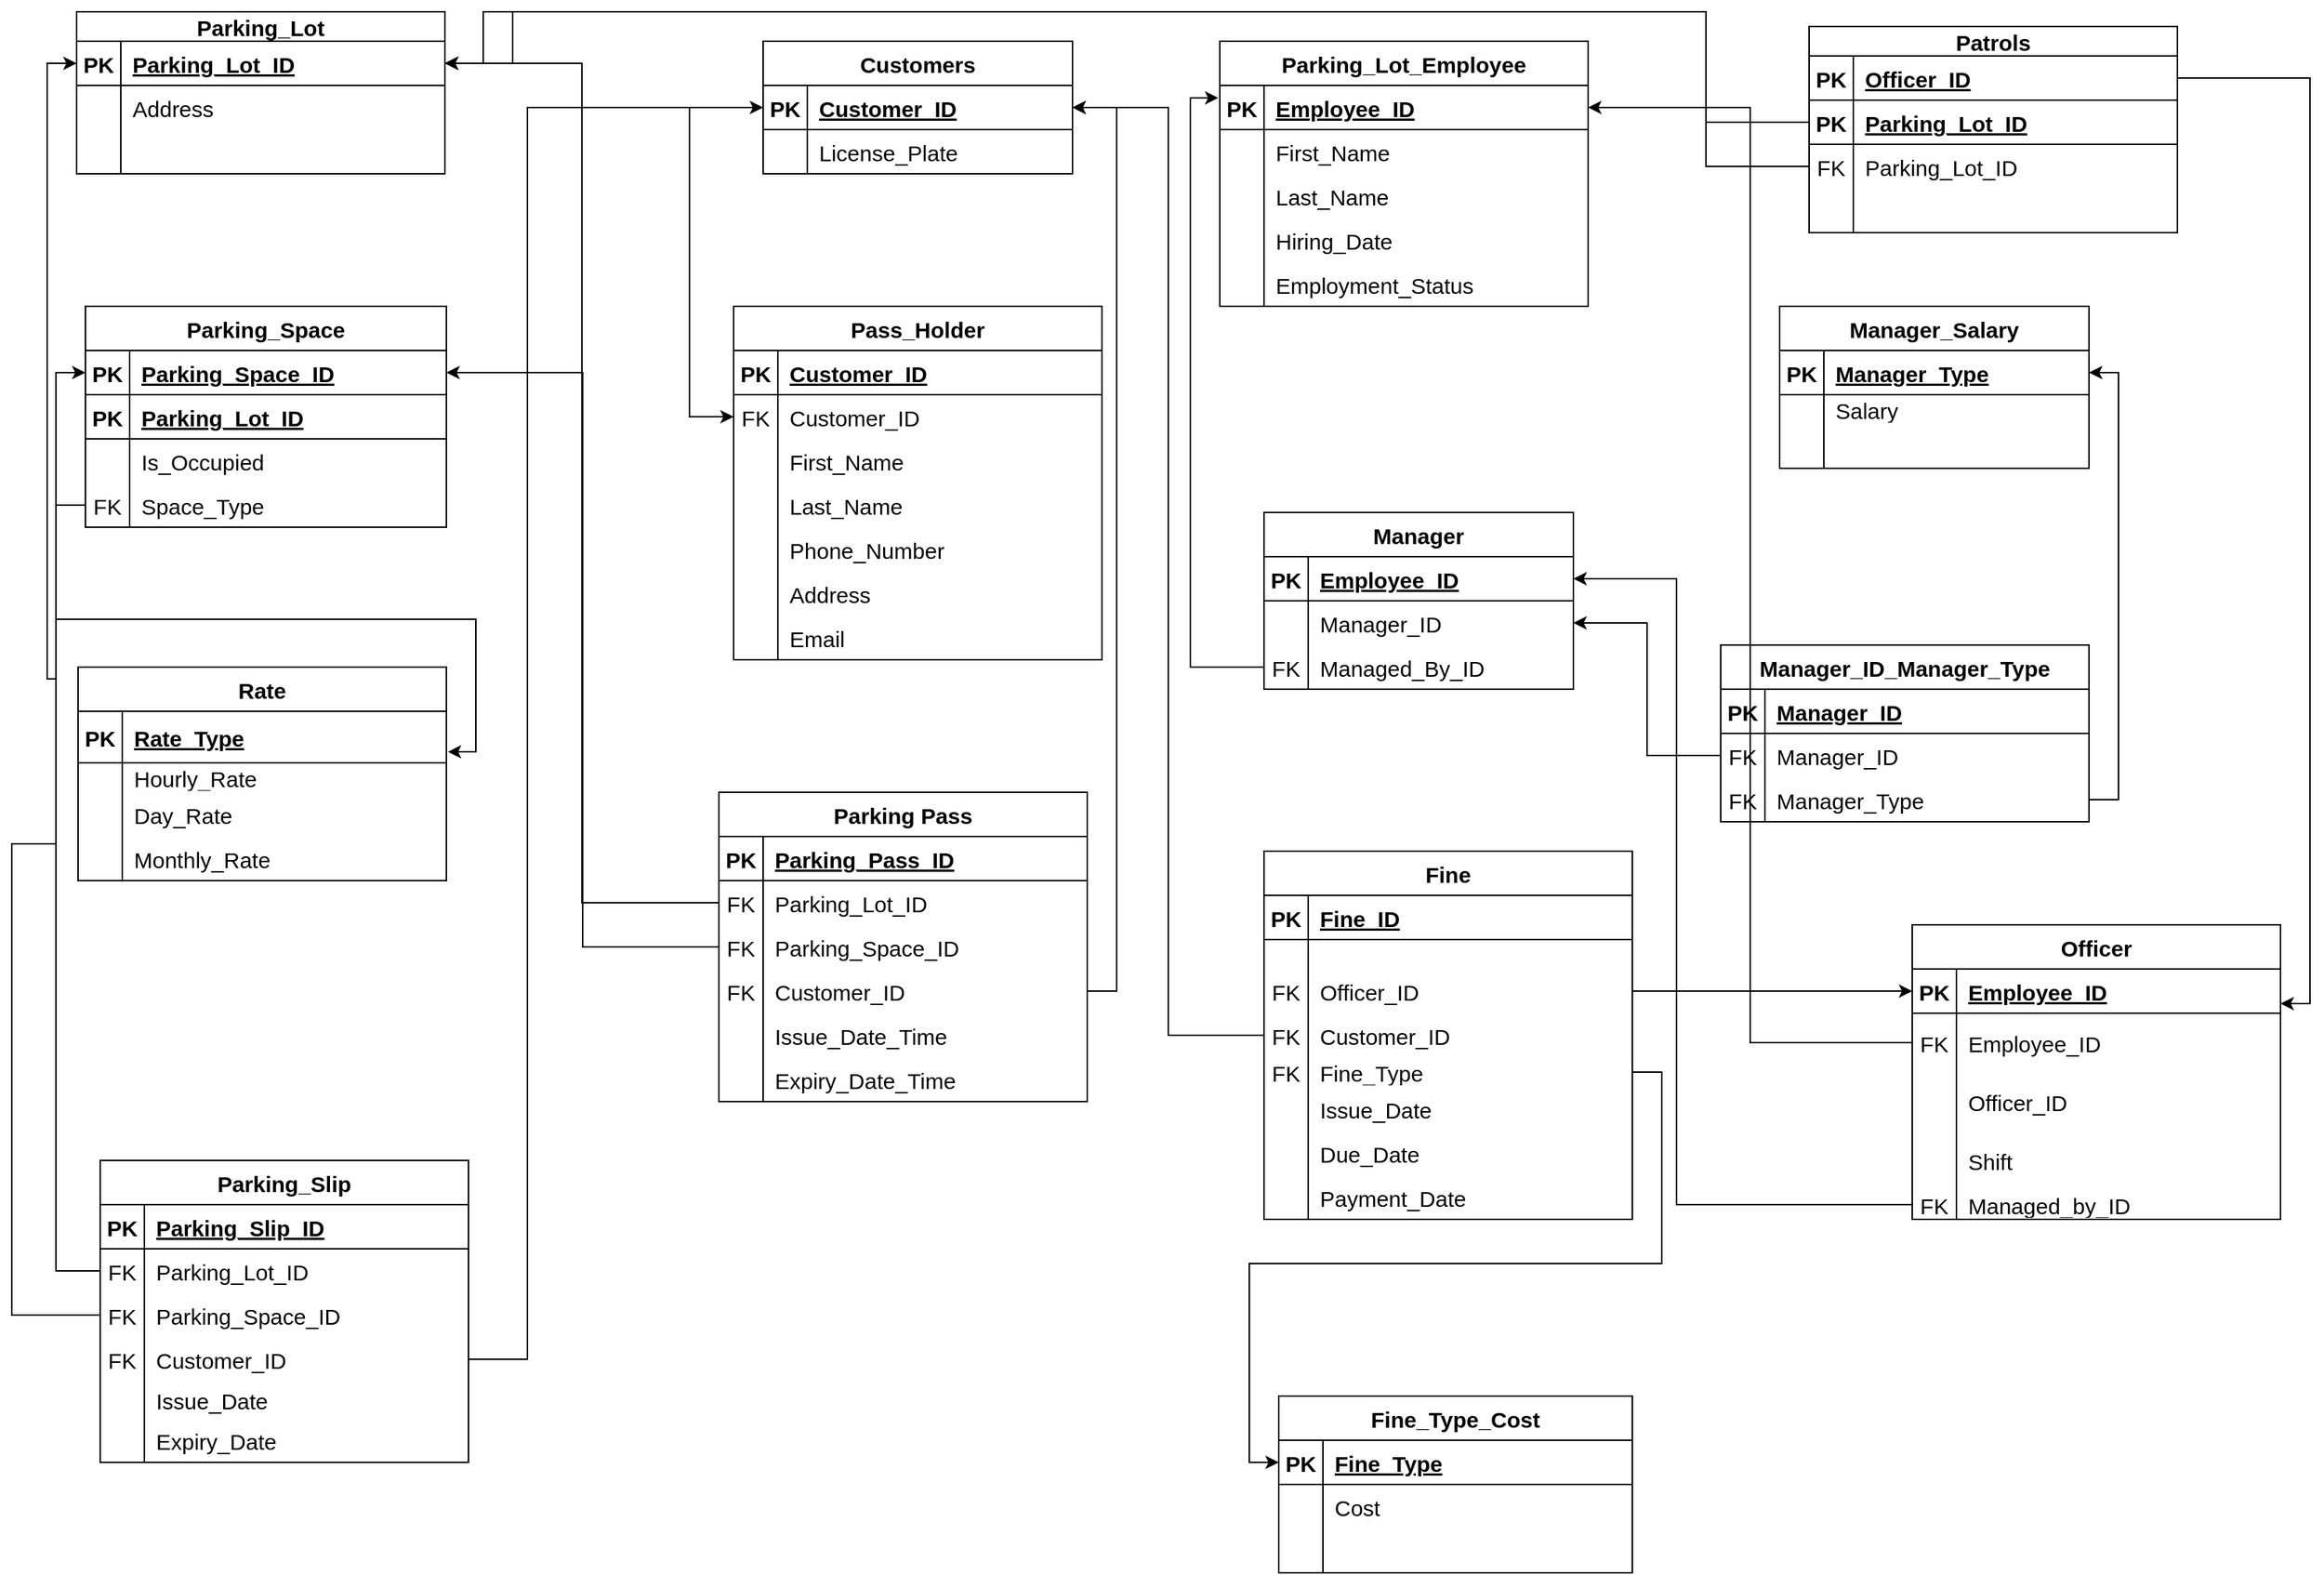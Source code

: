 <mxfile version="20.6.0" type="device"><diagram id="R2lEEEUBdFMjLlhIrx00" name="Page-1"><mxGraphModel dx="2037" dy="1134" grid="1" gridSize="10" guides="1" tooltips="1" connect="1" arrows="1" fold="1" page="1" pageScale="1" pageWidth="850" pageHeight="1100" math="0" shadow="0" extFonts="Permanent Marker^https://fonts.googleapis.com/css?family=Permanent+Marker"><root><mxCell id="0"/><mxCell id="1" parent="0"/><mxCell id="C-vyLk0tnHw3VtMMgP7b-2" value="Parking_Lot" style="shape=table;startSize=20;container=1;collapsible=1;childLayout=tableLayout;fixedRows=1;rowLines=0;fontStyle=1;align=center;resizeLast=1;fontFamily=Helvetica;fontSize=15;" parent="1" vertex="1"><mxGeometry x="174" y="10" width="250" height="110" as="geometry"/></mxCell><mxCell id="C-vyLk0tnHw3VtMMgP7b-3" value="" style="shape=partialRectangle;collapsible=0;dropTarget=0;pointerEvents=0;fillColor=none;points=[[0,0.5],[1,0.5]];portConstraint=eastwest;top=0;left=0;right=0;bottom=1;fontFamily=Helvetica;fontSize=15;" parent="C-vyLk0tnHw3VtMMgP7b-2" vertex="1"><mxGeometry y="20" width="250" height="30" as="geometry"/></mxCell><mxCell id="C-vyLk0tnHw3VtMMgP7b-4" value="PK" style="shape=partialRectangle;overflow=hidden;connectable=0;fillColor=none;top=0;left=0;bottom=0;right=0;fontStyle=1;fontFamily=Helvetica;fontSize=15;" parent="C-vyLk0tnHw3VtMMgP7b-3" vertex="1"><mxGeometry width="30" height="30" as="geometry"><mxRectangle width="30" height="30" as="alternateBounds"/></mxGeometry></mxCell><mxCell id="C-vyLk0tnHw3VtMMgP7b-5" value="Parking_Lot_ID" style="shape=partialRectangle;overflow=hidden;connectable=0;fillColor=none;top=0;left=0;bottom=0;right=0;align=left;spacingLeft=6;fontStyle=5;fontFamily=Helvetica;fontSize=15;" parent="C-vyLk0tnHw3VtMMgP7b-3" vertex="1"><mxGeometry x="30" width="220" height="30" as="geometry"><mxRectangle width="220" height="30" as="alternateBounds"/></mxGeometry></mxCell><mxCell id="C-vyLk0tnHw3VtMMgP7b-6" value="" style="shape=partialRectangle;collapsible=0;dropTarget=0;pointerEvents=0;fillColor=none;points=[[0,0.5],[1,0.5]];portConstraint=eastwest;top=0;left=0;right=0;bottom=0;fontFamily=Helvetica;fontSize=15;" parent="C-vyLk0tnHw3VtMMgP7b-2" vertex="1"><mxGeometry y="50" width="250" height="30" as="geometry"/></mxCell><mxCell id="C-vyLk0tnHw3VtMMgP7b-7" value="" style="shape=partialRectangle;overflow=hidden;connectable=0;fillColor=none;top=0;left=0;bottom=0;right=0;fontFamily=Helvetica;fontSize=15;" parent="C-vyLk0tnHw3VtMMgP7b-6" vertex="1"><mxGeometry width="30" height="30" as="geometry"><mxRectangle width="30" height="30" as="alternateBounds"/></mxGeometry></mxCell><mxCell id="C-vyLk0tnHw3VtMMgP7b-8" value="Address" style="shape=partialRectangle;overflow=hidden;connectable=0;fillColor=none;top=0;left=0;bottom=0;right=0;align=left;spacingLeft=6;fontFamily=Helvetica;fontSize=15;" parent="C-vyLk0tnHw3VtMMgP7b-6" vertex="1"><mxGeometry x="30" width="220" height="30" as="geometry"><mxRectangle width="220" height="30" as="alternateBounds"/></mxGeometry></mxCell><mxCell id="C-vyLk0tnHw3VtMMgP7b-9" value="" style="shape=partialRectangle;collapsible=0;dropTarget=0;pointerEvents=0;fillColor=none;points=[[0,0.5],[1,0.5]];portConstraint=eastwest;top=0;left=0;right=0;bottom=0;fontFamily=Helvetica;fontSize=15;" parent="C-vyLk0tnHw3VtMMgP7b-2" vertex="1"><mxGeometry y="80" width="250" height="30" as="geometry"/></mxCell><mxCell id="C-vyLk0tnHw3VtMMgP7b-10" value="" style="shape=partialRectangle;overflow=hidden;connectable=0;fillColor=none;top=0;left=0;bottom=0;right=0;fontFamily=Helvetica;fontSize=15;" parent="C-vyLk0tnHw3VtMMgP7b-9" vertex="1"><mxGeometry width="30" height="30" as="geometry"><mxRectangle width="30" height="30" as="alternateBounds"/></mxGeometry></mxCell><mxCell id="C-vyLk0tnHw3VtMMgP7b-11" value="" style="shape=partialRectangle;overflow=hidden;connectable=0;fillColor=none;top=0;left=0;bottom=0;right=0;align=left;spacingLeft=6;fontFamily=Helvetica;fontSize=15;" parent="C-vyLk0tnHw3VtMMgP7b-9" vertex="1"><mxGeometry x="30" width="220" height="30" as="geometry"><mxRectangle width="220" height="30" as="alternateBounds"/></mxGeometry></mxCell><mxCell id="C-vyLk0tnHw3VtMMgP7b-13" value="Parking_Space" style="shape=table;startSize=30;container=1;collapsible=1;childLayout=tableLayout;fixedRows=1;rowLines=0;fontStyle=1;align=center;resizeLast=1;fontFamily=Helvetica;fontSize=15;" parent="1" vertex="1"><mxGeometry x="180" y="210" width="245" height="150" as="geometry"/></mxCell><mxCell id="C-vyLk0tnHw3VtMMgP7b-14" value="" style="shape=partialRectangle;collapsible=0;dropTarget=0;pointerEvents=0;fillColor=none;points=[[0,0.5],[1,0.5]];portConstraint=eastwest;top=0;left=0;right=0;bottom=1;fontFamily=Helvetica;fontSize=15;" parent="C-vyLk0tnHw3VtMMgP7b-13" vertex="1"><mxGeometry y="30" width="245" height="30" as="geometry"/></mxCell><mxCell id="C-vyLk0tnHw3VtMMgP7b-15" value="PK" style="shape=partialRectangle;overflow=hidden;connectable=0;fillColor=none;top=0;left=0;bottom=0;right=0;fontStyle=1;fontFamily=Helvetica;fontSize=15;" parent="C-vyLk0tnHw3VtMMgP7b-14" vertex="1"><mxGeometry width="30" height="30" as="geometry"><mxRectangle width="30" height="30" as="alternateBounds"/></mxGeometry></mxCell><mxCell id="C-vyLk0tnHw3VtMMgP7b-16" value="Parking_Space_ID" style="shape=partialRectangle;overflow=hidden;connectable=0;fillColor=none;top=0;left=0;bottom=0;right=0;align=left;spacingLeft=6;fontStyle=5;fontFamily=Helvetica;fontSize=15;" parent="C-vyLk0tnHw3VtMMgP7b-14" vertex="1"><mxGeometry x="30" width="215" height="30" as="geometry"><mxRectangle width="215" height="30" as="alternateBounds"/></mxGeometry></mxCell><mxCell id="Ck7wRRxbzpVb_yme0uzX-189" value="" style="shape=partialRectangle;collapsible=0;dropTarget=0;pointerEvents=0;fillColor=none;points=[[0,0.5],[1,0.5]];portConstraint=eastwest;top=0;left=0;right=0;bottom=1;fontFamily=Helvetica;fontSize=15;" parent="C-vyLk0tnHw3VtMMgP7b-13" vertex="1"><mxGeometry y="60" width="245" height="30" as="geometry"/></mxCell><mxCell id="Ck7wRRxbzpVb_yme0uzX-190" value="PK" style="shape=partialRectangle;overflow=hidden;connectable=0;fillColor=none;top=0;left=0;bottom=0;right=0;fontStyle=1;fontFamily=Helvetica;fontSize=15;" parent="Ck7wRRxbzpVb_yme0uzX-189" vertex="1"><mxGeometry width="30" height="30" as="geometry"><mxRectangle width="30" height="30" as="alternateBounds"/></mxGeometry></mxCell><mxCell id="Ck7wRRxbzpVb_yme0uzX-191" value="Parking_Lot_ID" style="shape=partialRectangle;overflow=hidden;connectable=0;fillColor=none;top=0;left=0;bottom=0;right=0;align=left;spacingLeft=6;fontStyle=5;fontFamily=Helvetica;fontSize=15;" parent="Ck7wRRxbzpVb_yme0uzX-189" vertex="1"><mxGeometry x="30" width="215" height="30" as="geometry"><mxRectangle width="215" height="30" as="alternateBounds"/></mxGeometry></mxCell><mxCell id="C-vyLk0tnHw3VtMMgP7b-17" value="" style="shape=partialRectangle;collapsible=0;dropTarget=0;pointerEvents=0;fillColor=none;points=[[0,0.5],[1,0.5]];portConstraint=eastwest;top=0;left=0;right=0;bottom=0;fontFamily=Helvetica;fontSize=15;" parent="C-vyLk0tnHw3VtMMgP7b-13" vertex="1"><mxGeometry y="90" width="245" height="30" as="geometry"/></mxCell><mxCell id="C-vyLk0tnHw3VtMMgP7b-18" value="" style="shape=partialRectangle;overflow=hidden;connectable=0;fillColor=none;top=0;left=0;bottom=0;right=0;fontFamily=Helvetica;fontSize=15;" parent="C-vyLk0tnHw3VtMMgP7b-17" vertex="1"><mxGeometry width="30" height="30" as="geometry"><mxRectangle width="30" height="30" as="alternateBounds"/></mxGeometry></mxCell><mxCell id="C-vyLk0tnHw3VtMMgP7b-19" value="Is_Occupied" style="shape=partialRectangle;overflow=hidden;connectable=0;fillColor=none;top=0;left=0;bottom=0;right=0;align=left;spacingLeft=6;fontFamily=Helvetica;fontSize=15;" parent="C-vyLk0tnHw3VtMMgP7b-17" vertex="1"><mxGeometry x="30" width="215" height="30" as="geometry"><mxRectangle width="215" height="30" as="alternateBounds"/></mxGeometry></mxCell><mxCell id="C-vyLk0tnHw3VtMMgP7b-20" value="" style="shape=partialRectangle;collapsible=0;dropTarget=0;pointerEvents=0;fillColor=none;points=[[0,0.5],[1,0.5]];portConstraint=eastwest;top=0;left=0;right=0;bottom=0;fontFamily=Helvetica;fontSize=15;" parent="C-vyLk0tnHw3VtMMgP7b-13" vertex="1"><mxGeometry y="120" width="245" height="30" as="geometry"/></mxCell><mxCell id="C-vyLk0tnHw3VtMMgP7b-21" value="FK" style="shape=partialRectangle;overflow=hidden;connectable=0;fillColor=none;top=0;left=0;bottom=0;right=0;fontFamily=Helvetica;fontSize=15;" parent="C-vyLk0tnHw3VtMMgP7b-20" vertex="1"><mxGeometry width="30" height="30" as="geometry"><mxRectangle width="30" height="30" as="alternateBounds"/></mxGeometry></mxCell><mxCell id="C-vyLk0tnHw3VtMMgP7b-22" value="Space_Type" style="shape=partialRectangle;overflow=hidden;connectable=0;fillColor=none;top=0;left=0;bottom=0;right=0;align=left;spacingLeft=6;fontFamily=Helvetica;fontSize=15;" parent="C-vyLk0tnHw3VtMMgP7b-20" vertex="1"><mxGeometry x="30" width="215" height="30" as="geometry"><mxRectangle width="215" height="30" as="alternateBounds"/></mxGeometry></mxCell><mxCell id="C-vyLk0tnHw3VtMMgP7b-23" value="Customers" style="shape=table;startSize=30;container=1;collapsible=1;childLayout=tableLayout;fixedRows=1;rowLines=0;fontStyle=1;align=center;resizeLast=1;fontFamily=Helvetica;fontSize=15;" parent="1" vertex="1"><mxGeometry x="640" y="30" width="210" height="90" as="geometry"/></mxCell><mxCell id="C-vyLk0tnHw3VtMMgP7b-24" value="" style="shape=partialRectangle;collapsible=0;dropTarget=0;pointerEvents=0;fillColor=none;points=[[0,0.5],[1,0.5]];portConstraint=eastwest;top=0;left=0;right=0;bottom=1;fontFamily=Helvetica;fontSize=15;" parent="C-vyLk0tnHw3VtMMgP7b-23" vertex="1"><mxGeometry y="30" width="210" height="30" as="geometry"/></mxCell><mxCell id="C-vyLk0tnHw3VtMMgP7b-25" value="PK" style="shape=partialRectangle;overflow=hidden;connectable=0;fillColor=none;top=0;left=0;bottom=0;right=0;fontStyle=1;fontFamily=Helvetica;fontSize=15;" parent="C-vyLk0tnHw3VtMMgP7b-24" vertex="1"><mxGeometry width="30" height="30" as="geometry"><mxRectangle width="30" height="30" as="alternateBounds"/></mxGeometry></mxCell><mxCell id="C-vyLk0tnHw3VtMMgP7b-26" value="Customer_ID" style="shape=partialRectangle;overflow=hidden;connectable=0;fillColor=none;top=0;left=0;bottom=0;right=0;align=left;spacingLeft=6;fontStyle=5;fontFamily=Helvetica;fontSize=15;" parent="C-vyLk0tnHw3VtMMgP7b-24" vertex="1"><mxGeometry x="30" width="180" height="30" as="geometry"><mxRectangle width="180" height="30" as="alternateBounds"/></mxGeometry></mxCell><mxCell id="C-vyLk0tnHw3VtMMgP7b-27" value="" style="shape=partialRectangle;collapsible=0;dropTarget=0;pointerEvents=0;fillColor=none;points=[[0,0.5],[1,0.5]];portConstraint=eastwest;top=0;left=0;right=0;bottom=0;fontFamily=Helvetica;fontSize=15;" parent="C-vyLk0tnHw3VtMMgP7b-23" vertex="1"><mxGeometry y="60" width="210" height="30" as="geometry"/></mxCell><mxCell id="C-vyLk0tnHw3VtMMgP7b-28" value="" style="shape=partialRectangle;overflow=hidden;connectable=0;fillColor=none;top=0;left=0;bottom=0;right=0;fontFamily=Helvetica;fontSize=15;" parent="C-vyLk0tnHw3VtMMgP7b-27" vertex="1"><mxGeometry width="30" height="30" as="geometry"><mxRectangle width="30" height="30" as="alternateBounds"/></mxGeometry></mxCell><mxCell id="C-vyLk0tnHw3VtMMgP7b-29" value="License_Plate" style="shape=partialRectangle;overflow=hidden;connectable=0;fillColor=none;top=0;left=0;bottom=0;right=0;align=left;spacingLeft=6;fontFamily=Helvetica;fontSize=15;" parent="C-vyLk0tnHw3VtMMgP7b-27" vertex="1"><mxGeometry x="30" width="180" height="30" as="geometry"><mxRectangle width="180" height="30" as="alternateBounds"/></mxGeometry></mxCell><mxCell id="Ck7wRRxbzpVb_yme0uzX-1" value="Parking Pass" style="shape=table;startSize=30;container=1;collapsible=1;childLayout=tableLayout;fixedRows=1;rowLines=0;fontStyle=1;align=center;resizeLast=1;fontFamily=Helvetica;fontSize=15;" parent="1" vertex="1"><mxGeometry x="610" y="540" width="250" height="210" as="geometry"/></mxCell><mxCell id="Ck7wRRxbzpVb_yme0uzX-2" value="" style="shape=partialRectangle;collapsible=0;dropTarget=0;pointerEvents=0;fillColor=none;points=[[0,0.5],[1,0.5]];portConstraint=eastwest;top=0;left=0;right=0;bottom=1;fontFamily=Helvetica;fontSize=15;" parent="Ck7wRRxbzpVb_yme0uzX-1" vertex="1"><mxGeometry y="30" width="250" height="30" as="geometry"/></mxCell><mxCell id="Ck7wRRxbzpVb_yme0uzX-3" value="PK" style="shape=partialRectangle;overflow=hidden;connectable=0;fillColor=none;top=0;left=0;bottom=0;right=0;fontStyle=1;fontFamily=Helvetica;fontSize=15;" parent="Ck7wRRxbzpVb_yme0uzX-2" vertex="1"><mxGeometry width="30" height="30" as="geometry"><mxRectangle width="30" height="30" as="alternateBounds"/></mxGeometry></mxCell><mxCell id="Ck7wRRxbzpVb_yme0uzX-4" value="Parking_Pass_ID" style="shape=partialRectangle;overflow=hidden;connectable=0;fillColor=none;top=0;left=0;bottom=0;right=0;align=left;spacingLeft=6;fontStyle=5;fontFamily=Helvetica;fontSize=15;" parent="Ck7wRRxbzpVb_yme0uzX-2" vertex="1"><mxGeometry x="30" width="220" height="30" as="geometry"><mxRectangle width="220" height="30" as="alternateBounds"/></mxGeometry></mxCell><mxCell id="Ck7wRRxbzpVb_yme0uzX-5" value="" style="shape=partialRectangle;collapsible=0;dropTarget=0;pointerEvents=0;fillColor=none;points=[[0,0.5],[1,0.5]];portConstraint=eastwest;top=0;left=0;right=0;bottom=0;fontFamily=Helvetica;fontSize=15;" parent="Ck7wRRxbzpVb_yme0uzX-1" vertex="1"><mxGeometry y="60" width="250" height="30" as="geometry"/></mxCell><mxCell id="Ck7wRRxbzpVb_yme0uzX-6" value="FK" style="shape=partialRectangle;overflow=hidden;connectable=0;fillColor=none;top=0;left=0;bottom=0;right=0;fontFamily=Helvetica;fontSize=15;" parent="Ck7wRRxbzpVb_yme0uzX-5" vertex="1"><mxGeometry width="30" height="30" as="geometry"><mxRectangle width="30" height="30" as="alternateBounds"/></mxGeometry></mxCell><mxCell id="Ck7wRRxbzpVb_yme0uzX-7" value="Parking_Lot_ID" style="shape=partialRectangle;overflow=hidden;connectable=0;fillColor=none;top=0;left=0;bottom=0;right=0;align=left;spacingLeft=6;fontFamily=Helvetica;fontSize=15;" parent="Ck7wRRxbzpVb_yme0uzX-5" vertex="1"><mxGeometry x="30" width="220" height="30" as="geometry"><mxRectangle width="220" height="30" as="alternateBounds"/></mxGeometry></mxCell><mxCell id="Ck7wRRxbzpVb_yme0uzX-8" value="" style="shape=partialRectangle;collapsible=0;dropTarget=0;pointerEvents=0;fillColor=none;points=[[0,0.5],[1,0.5]];portConstraint=eastwest;top=0;left=0;right=0;bottom=0;fontFamily=Helvetica;fontSize=15;" parent="Ck7wRRxbzpVb_yme0uzX-1" vertex="1"><mxGeometry y="90" width="250" height="30" as="geometry"/></mxCell><mxCell id="Ck7wRRxbzpVb_yme0uzX-9" value="FK" style="shape=partialRectangle;overflow=hidden;connectable=0;fillColor=none;top=0;left=0;bottom=0;right=0;fontFamily=Helvetica;fontSize=15;" parent="Ck7wRRxbzpVb_yme0uzX-8" vertex="1"><mxGeometry width="30" height="30" as="geometry"><mxRectangle width="30" height="30" as="alternateBounds"/></mxGeometry></mxCell><mxCell id="Ck7wRRxbzpVb_yme0uzX-10" value="Parking_Space_ID" style="shape=partialRectangle;overflow=hidden;connectable=0;fillColor=none;top=0;left=0;bottom=0;right=0;align=left;spacingLeft=6;fontFamily=Helvetica;fontSize=15;" parent="Ck7wRRxbzpVb_yme0uzX-8" vertex="1"><mxGeometry x="30" width="220" height="30" as="geometry"><mxRectangle width="220" height="30" as="alternateBounds"/></mxGeometry></mxCell><mxCell id="Ck7wRRxbzpVb_yme0uzX-134" value="" style="shape=partialRectangle;collapsible=0;dropTarget=0;pointerEvents=0;fillColor=none;points=[[0,0.5],[1,0.5]];portConstraint=eastwest;top=0;left=0;right=0;bottom=0;fontFamily=Helvetica;fontSize=15;" parent="Ck7wRRxbzpVb_yme0uzX-1" vertex="1"><mxGeometry y="120" width="250" height="30" as="geometry"/></mxCell><mxCell id="Ck7wRRxbzpVb_yme0uzX-135" value="FK" style="shape=partialRectangle;overflow=hidden;connectable=0;fillColor=none;top=0;left=0;bottom=0;right=0;fontFamily=Helvetica;fontSize=15;" parent="Ck7wRRxbzpVb_yme0uzX-134" vertex="1"><mxGeometry width="30" height="30" as="geometry"><mxRectangle width="30" height="30" as="alternateBounds"/></mxGeometry></mxCell><mxCell id="Ck7wRRxbzpVb_yme0uzX-136" value="Customer_ID" style="shape=partialRectangle;overflow=hidden;connectable=0;fillColor=none;top=0;left=0;bottom=0;right=0;align=left;spacingLeft=6;fontFamily=Helvetica;fontSize=15;" parent="Ck7wRRxbzpVb_yme0uzX-134" vertex="1"><mxGeometry x="30" width="220" height="30" as="geometry"><mxRectangle width="220" height="30" as="alternateBounds"/></mxGeometry></mxCell><mxCell id="Ck7wRRxbzpVb_yme0uzX-324" value="" style="shape=partialRectangle;collapsible=0;dropTarget=0;pointerEvents=0;fillColor=none;points=[[0,0.5],[1,0.5]];portConstraint=eastwest;top=0;left=0;right=0;bottom=0;fontFamily=Helvetica;fontSize=15;" parent="Ck7wRRxbzpVb_yme0uzX-1" vertex="1"><mxGeometry y="150" width="250" height="30" as="geometry"/></mxCell><mxCell id="Ck7wRRxbzpVb_yme0uzX-325" value="" style="shape=partialRectangle;overflow=hidden;connectable=0;fillColor=none;top=0;left=0;bottom=0;right=0;fontFamily=Helvetica;fontSize=15;" parent="Ck7wRRxbzpVb_yme0uzX-324" vertex="1"><mxGeometry width="30" height="30" as="geometry"><mxRectangle width="30" height="30" as="alternateBounds"/></mxGeometry></mxCell><mxCell id="Ck7wRRxbzpVb_yme0uzX-326" value="Issue_Date_Time" style="shape=partialRectangle;overflow=hidden;connectable=0;fillColor=none;top=0;left=0;bottom=0;right=0;align=left;spacingLeft=6;fontFamily=Helvetica;fontSize=15;" parent="Ck7wRRxbzpVb_yme0uzX-324" vertex="1"><mxGeometry x="30" width="220" height="30" as="geometry"><mxRectangle width="220" height="30" as="alternateBounds"/></mxGeometry></mxCell><mxCell id="Ck7wRRxbzpVb_yme0uzX-327" value="" style="shape=partialRectangle;collapsible=0;dropTarget=0;pointerEvents=0;fillColor=none;points=[[0,0.5],[1,0.5]];portConstraint=eastwest;top=0;left=0;right=0;bottom=0;fontFamily=Helvetica;fontSize=15;" parent="Ck7wRRxbzpVb_yme0uzX-1" vertex="1"><mxGeometry y="180" width="250" height="30" as="geometry"/></mxCell><mxCell id="Ck7wRRxbzpVb_yme0uzX-328" value="" style="shape=partialRectangle;overflow=hidden;connectable=0;fillColor=none;top=0;left=0;bottom=0;right=0;fontFamily=Helvetica;fontSize=15;" parent="Ck7wRRxbzpVb_yme0uzX-327" vertex="1"><mxGeometry width="30" height="30" as="geometry"><mxRectangle width="30" height="30" as="alternateBounds"/></mxGeometry></mxCell><mxCell id="Ck7wRRxbzpVb_yme0uzX-329" value="Expiry_Date_Time" style="shape=partialRectangle;overflow=hidden;connectable=0;fillColor=none;top=0;left=0;bottom=0;right=0;align=left;spacingLeft=6;fontFamily=Helvetica;fontSize=15;" parent="Ck7wRRxbzpVb_yme0uzX-327" vertex="1"><mxGeometry x="30" width="220" height="30" as="geometry"><mxRectangle width="220" height="30" as="alternateBounds"/></mxGeometry></mxCell><mxCell id="Ck7wRRxbzpVb_yme0uzX-21" value="Parking_Lot_Employee" style="shape=table;startSize=30;container=1;collapsible=1;childLayout=tableLayout;fixedRows=1;rowLines=0;fontStyle=1;align=center;resizeLast=1;fontFamily=Helvetica;fontSize=15;" parent="1" vertex="1"><mxGeometry x="950" y="30" width="250" height="180" as="geometry"/></mxCell><mxCell id="Ck7wRRxbzpVb_yme0uzX-22" value="" style="shape=partialRectangle;collapsible=0;dropTarget=0;pointerEvents=0;fillColor=none;points=[[0,0.5],[1,0.5]];portConstraint=eastwest;top=0;left=0;right=0;bottom=1;fontFamily=Helvetica;fontSize=15;" parent="Ck7wRRxbzpVb_yme0uzX-21" vertex="1"><mxGeometry y="30" width="250" height="30" as="geometry"/></mxCell><mxCell id="Ck7wRRxbzpVb_yme0uzX-23" value="PK" style="shape=partialRectangle;overflow=hidden;connectable=0;fillColor=none;top=0;left=0;bottom=0;right=0;fontStyle=1;fontFamily=Helvetica;fontSize=15;" parent="Ck7wRRxbzpVb_yme0uzX-22" vertex="1"><mxGeometry width="30" height="30" as="geometry"><mxRectangle width="30" height="30" as="alternateBounds"/></mxGeometry></mxCell><mxCell id="Ck7wRRxbzpVb_yme0uzX-24" value="Employee_ID" style="shape=partialRectangle;overflow=hidden;connectable=0;fillColor=none;top=0;left=0;bottom=0;right=0;align=left;spacingLeft=6;fontStyle=5;fontFamily=Helvetica;fontSize=15;" parent="Ck7wRRxbzpVb_yme0uzX-22" vertex="1"><mxGeometry x="30" width="220" height="30" as="geometry"><mxRectangle width="220" height="30" as="alternateBounds"/></mxGeometry></mxCell><mxCell id="Ck7wRRxbzpVb_yme0uzX-25" value="" style="shape=partialRectangle;collapsible=0;dropTarget=0;pointerEvents=0;fillColor=none;points=[[0,0.5],[1,0.5]];portConstraint=eastwest;top=0;left=0;right=0;bottom=0;fontFamily=Helvetica;fontSize=15;" parent="Ck7wRRxbzpVb_yme0uzX-21" vertex="1"><mxGeometry y="60" width="250" height="30" as="geometry"/></mxCell><mxCell id="Ck7wRRxbzpVb_yme0uzX-26" value="" style="shape=partialRectangle;overflow=hidden;connectable=0;fillColor=none;top=0;left=0;bottom=0;right=0;fontFamily=Helvetica;fontSize=15;" parent="Ck7wRRxbzpVb_yme0uzX-25" vertex="1"><mxGeometry width="30" height="30" as="geometry"><mxRectangle width="30" height="30" as="alternateBounds"/></mxGeometry></mxCell><mxCell id="Ck7wRRxbzpVb_yme0uzX-27" value="First_Name" style="shape=partialRectangle;overflow=hidden;connectable=0;fillColor=none;top=0;left=0;bottom=0;right=0;align=left;spacingLeft=6;fontFamily=Helvetica;fontSize=15;" parent="Ck7wRRxbzpVb_yme0uzX-25" vertex="1"><mxGeometry x="30" width="220" height="30" as="geometry"><mxRectangle width="220" height="30" as="alternateBounds"/></mxGeometry></mxCell><mxCell id="Ck7wRRxbzpVb_yme0uzX-28" value="" style="shape=partialRectangle;collapsible=0;dropTarget=0;pointerEvents=0;fillColor=none;points=[[0,0.5],[1,0.5]];portConstraint=eastwest;top=0;left=0;right=0;bottom=0;fontFamily=Helvetica;fontSize=15;" parent="Ck7wRRxbzpVb_yme0uzX-21" vertex="1"><mxGeometry y="90" width="250" height="30" as="geometry"/></mxCell><mxCell id="Ck7wRRxbzpVb_yme0uzX-29" value="" style="shape=partialRectangle;overflow=hidden;connectable=0;fillColor=none;top=0;left=0;bottom=0;right=0;fontFamily=Helvetica;fontSize=15;" parent="Ck7wRRxbzpVb_yme0uzX-28" vertex="1"><mxGeometry width="30" height="30" as="geometry"><mxRectangle width="30" height="30" as="alternateBounds"/></mxGeometry></mxCell><mxCell id="Ck7wRRxbzpVb_yme0uzX-30" value="Last_Name" style="shape=partialRectangle;overflow=hidden;connectable=0;fillColor=none;top=0;left=0;bottom=0;right=0;align=left;spacingLeft=6;fontFamily=Helvetica;fontSize=15;" parent="Ck7wRRxbzpVb_yme0uzX-28" vertex="1"><mxGeometry x="30" width="220" height="30" as="geometry"><mxRectangle width="220" height="30" as="alternateBounds"/></mxGeometry></mxCell><mxCell id="Ck7wRRxbzpVb_yme0uzX-156" value="" style="shape=partialRectangle;collapsible=0;dropTarget=0;pointerEvents=0;fillColor=none;points=[[0,0.5],[1,0.5]];portConstraint=eastwest;top=0;left=0;right=0;bottom=0;fontFamily=Helvetica;fontSize=15;" parent="Ck7wRRxbzpVb_yme0uzX-21" vertex="1"><mxGeometry y="120" width="250" height="30" as="geometry"/></mxCell><mxCell id="Ck7wRRxbzpVb_yme0uzX-157" value="" style="shape=partialRectangle;overflow=hidden;connectable=0;fillColor=none;top=0;left=0;bottom=0;right=0;fontFamily=Helvetica;fontSize=15;" parent="Ck7wRRxbzpVb_yme0uzX-156" vertex="1"><mxGeometry width="30" height="30" as="geometry"><mxRectangle width="30" height="30" as="alternateBounds"/></mxGeometry></mxCell><mxCell id="Ck7wRRxbzpVb_yme0uzX-158" value="Hiring_Date" style="shape=partialRectangle;overflow=hidden;connectable=0;fillColor=none;top=0;left=0;bottom=0;right=0;align=left;spacingLeft=6;fontFamily=Helvetica;fontSize=15;" parent="Ck7wRRxbzpVb_yme0uzX-156" vertex="1"><mxGeometry x="30" width="220" height="30" as="geometry"><mxRectangle width="220" height="30" as="alternateBounds"/></mxGeometry></mxCell><mxCell id="Ck7wRRxbzpVb_yme0uzX-159" value="" style="shape=partialRectangle;collapsible=0;dropTarget=0;pointerEvents=0;fillColor=none;points=[[0,0.5],[1,0.5]];portConstraint=eastwest;top=0;left=0;right=0;bottom=0;fontFamily=Helvetica;fontSize=15;" parent="Ck7wRRxbzpVb_yme0uzX-21" vertex="1"><mxGeometry y="150" width="250" height="30" as="geometry"/></mxCell><mxCell id="Ck7wRRxbzpVb_yme0uzX-160" value="" style="shape=partialRectangle;overflow=hidden;connectable=0;fillColor=none;top=0;left=0;bottom=0;right=0;fontFamily=Helvetica;fontSize=15;" parent="Ck7wRRxbzpVb_yme0uzX-159" vertex="1"><mxGeometry width="30" height="30" as="geometry"><mxRectangle width="30" height="30" as="alternateBounds"/></mxGeometry></mxCell><mxCell id="Ck7wRRxbzpVb_yme0uzX-161" value="Employment_Status" style="shape=partialRectangle;overflow=hidden;connectable=0;fillColor=none;top=0;left=0;bottom=0;right=0;align=left;spacingLeft=6;fontFamily=Helvetica;fontSize=15;" parent="Ck7wRRxbzpVb_yme0uzX-159" vertex="1"><mxGeometry x="30" width="220" height="30" as="geometry"><mxRectangle width="220" height="30" as="alternateBounds"/></mxGeometry></mxCell><mxCell id="Ck7wRRxbzpVb_yme0uzX-54" value="Officer" style="shape=table;startSize=30;container=1;collapsible=1;childLayout=tableLayout;fixedRows=1;rowLines=0;fontStyle=1;align=center;resizeLast=1;fontFamily=Helvetica;fontSize=15;" parent="1" vertex="1"><mxGeometry x="1420" y="630" width="250" height="200" as="geometry"/></mxCell><mxCell id="Ck7wRRxbzpVb_yme0uzX-55" value="" style="shape=partialRectangle;collapsible=0;dropTarget=0;pointerEvents=0;fillColor=none;points=[[0,0.5],[1,0.5]];portConstraint=eastwest;top=0;left=0;right=0;bottom=1;fontFamily=Helvetica;fontSize=15;" parent="Ck7wRRxbzpVb_yme0uzX-54" vertex="1"><mxGeometry y="30" width="250" height="30" as="geometry"/></mxCell><mxCell id="Ck7wRRxbzpVb_yme0uzX-56" value="PK" style="shape=partialRectangle;overflow=hidden;connectable=0;fillColor=none;top=0;left=0;bottom=0;right=0;fontStyle=1;fontFamily=Helvetica;fontSize=15;" parent="Ck7wRRxbzpVb_yme0uzX-55" vertex="1"><mxGeometry width="30" height="30" as="geometry"><mxRectangle width="30" height="30" as="alternateBounds"/></mxGeometry></mxCell><mxCell id="Ck7wRRxbzpVb_yme0uzX-57" value="Employee_ID" style="shape=partialRectangle;overflow=hidden;connectable=0;fillColor=none;top=0;left=0;bottom=0;right=0;align=left;spacingLeft=6;fontStyle=5;fontFamily=Helvetica;fontSize=15;" parent="Ck7wRRxbzpVb_yme0uzX-55" vertex="1"><mxGeometry x="30" width="220" height="30" as="geometry"><mxRectangle width="220" height="30" as="alternateBounds"/></mxGeometry></mxCell><mxCell id="Ck7wRRxbzpVb_yme0uzX-58" value="" style="shape=partialRectangle;collapsible=0;dropTarget=0;pointerEvents=0;fillColor=none;points=[[0,0.5],[1,0.5]];portConstraint=eastwest;top=0;left=0;right=0;bottom=0;fontFamily=Helvetica;fontSize=15;" parent="Ck7wRRxbzpVb_yme0uzX-54" vertex="1"><mxGeometry y="60" width="250" height="40" as="geometry"/></mxCell><mxCell id="Ck7wRRxbzpVb_yme0uzX-59" value="FK" style="shape=partialRectangle;overflow=hidden;connectable=0;fillColor=none;top=0;left=0;bottom=0;right=0;fontFamily=Helvetica;fontSize=15;" parent="Ck7wRRxbzpVb_yme0uzX-58" vertex="1"><mxGeometry width="30" height="40" as="geometry"><mxRectangle width="30" height="40" as="alternateBounds"/></mxGeometry></mxCell><mxCell id="Ck7wRRxbzpVb_yme0uzX-60" value="Employee_ID" style="shape=partialRectangle;overflow=hidden;connectable=0;fillColor=none;top=0;left=0;bottom=0;right=0;align=left;spacingLeft=6;fontFamily=Helvetica;fontSize=15;" parent="Ck7wRRxbzpVb_yme0uzX-58" vertex="1"><mxGeometry x="30" width="220" height="40" as="geometry"><mxRectangle width="220" height="40" as="alternateBounds"/></mxGeometry></mxCell><mxCell id="Ck7wRRxbzpVb_yme0uzX-243" value="" style="shape=partialRectangle;collapsible=0;dropTarget=0;pointerEvents=0;fillColor=none;points=[[0,0.5],[1,0.5]];portConstraint=eastwest;top=0;left=0;right=0;bottom=0;fontFamily=Helvetica;fontSize=15;" parent="Ck7wRRxbzpVb_yme0uzX-54" vertex="1"><mxGeometry y="100" width="250" height="40" as="geometry"/></mxCell><mxCell id="Ck7wRRxbzpVb_yme0uzX-244" value="" style="shape=partialRectangle;overflow=hidden;connectable=0;fillColor=none;top=0;left=0;bottom=0;right=0;fontFamily=Helvetica;fontSize=15;" parent="Ck7wRRxbzpVb_yme0uzX-243" vertex="1"><mxGeometry width="30" height="40" as="geometry"><mxRectangle width="30" height="40" as="alternateBounds"/></mxGeometry></mxCell><mxCell id="Ck7wRRxbzpVb_yme0uzX-245" value="Officer_ID" style="shape=partialRectangle;overflow=hidden;connectable=0;fillColor=none;top=0;left=0;bottom=0;right=0;align=left;spacingLeft=6;fontFamily=Helvetica;fontSize=15;" parent="Ck7wRRxbzpVb_yme0uzX-243" vertex="1"><mxGeometry x="30" width="220" height="40" as="geometry"><mxRectangle width="220" height="40" as="alternateBounds"/></mxGeometry></mxCell><mxCell id="Ck7wRRxbzpVb_yme0uzX-240" value="" style="shape=partialRectangle;collapsible=0;dropTarget=0;pointerEvents=0;fillColor=none;points=[[0,0.5],[1,0.5]];portConstraint=eastwest;top=0;left=0;right=0;bottom=0;fontFamily=Helvetica;fontSize=15;" parent="Ck7wRRxbzpVb_yme0uzX-54" vertex="1"><mxGeometry y="140" width="250" height="40" as="geometry"/></mxCell><mxCell id="Ck7wRRxbzpVb_yme0uzX-241" value="" style="shape=partialRectangle;overflow=hidden;connectable=0;fillColor=none;top=0;left=0;bottom=0;right=0;fontFamily=Helvetica;fontSize=15;" parent="Ck7wRRxbzpVb_yme0uzX-240" vertex="1"><mxGeometry width="30" height="40" as="geometry"><mxRectangle width="30" height="40" as="alternateBounds"/></mxGeometry></mxCell><mxCell id="Ck7wRRxbzpVb_yme0uzX-242" value="Shift" style="shape=partialRectangle;overflow=hidden;connectable=0;fillColor=none;top=0;left=0;bottom=0;right=0;align=left;spacingLeft=6;fontFamily=Helvetica;fontSize=15;" parent="Ck7wRRxbzpVb_yme0uzX-240" vertex="1"><mxGeometry x="30" width="220" height="40" as="geometry"><mxRectangle width="220" height="40" as="alternateBounds"/></mxGeometry></mxCell><mxCell id="Ck7wRRxbzpVb_yme0uzX-234" value="" style="shape=partialRectangle;collapsible=0;dropTarget=0;pointerEvents=0;fillColor=none;points=[[0,0.5],[1,0.5]];portConstraint=eastwest;top=0;left=0;right=0;bottom=0;fontFamily=Helvetica;fontSize=15;" parent="Ck7wRRxbzpVb_yme0uzX-54" vertex="1"><mxGeometry y="180" width="250" height="20" as="geometry"/></mxCell><mxCell id="Ck7wRRxbzpVb_yme0uzX-235" value="FK" style="shape=partialRectangle;overflow=hidden;connectable=0;fillColor=none;top=0;left=0;bottom=0;right=0;fontFamily=Helvetica;fontSize=15;" parent="Ck7wRRxbzpVb_yme0uzX-234" vertex="1"><mxGeometry width="30" height="20" as="geometry"><mxRectangle width="30" height="20" as="alternateBounds"/></mxGeometry></mxCell><mxCell id="Ck7wRRxbzpVb_yme0uzX-236" value="Managed_by_ID" style="shape=partialRectangle;overflow=hidden;connectable=0;fillColor=none;top=0;left=0;bottom=0;right=0;align=left;spacingLeft=6;fontFamily=Helvetica;fontSize=15;" parent="Ck7wRRxbzpVb_yme0uzX-234" vertex="1"><mxGeometry x="30" width="220" height="20" as="geometry"><mxRectangle width="220" height="20" as="alternateBounds"/></mxGeometry></mxCell><mxCell id="Ck7wRRxbzpVb_yme0uzX-64" value="Fine" style="shape=table;startSize=30;container=1;collapsible=1;childLayout=tableLayout;fixedRows=1;rowLines=0;fontStyle=1;align=center;resizeLast=1;fontFamily=Helvetica;fontSize=15;" parent="1" vertex="1"><mxGeometry x="980" y="580" width="250" height="250" as="geometry"/></mxCell><mxCell id="Ck7wRRxbzpVb_yme0uzX-65" value="" style="shape=partialRectangle;collapsible=0;dropTarget=0;pointerEvents=0;fillColor=none;points=[[0,0.5],[1,0.5]];portConstraint=eastwest;top=0;left=0;right=0;bottom=1;fontFamily=Helvetica;fontSize=15;" parent="Ck7wRRxbzpVb_yme0uzX-64" vertex="1"><mxGeometry y="30" width="250" height="30" as="geometry"/></mxCell><mxCell id="Ck7wRRxbzpVb_yme0uzX-66" value="PK" style="shape=partialRectangle;overflow=hidden;connectable=0;fillColor=none;top=0;left=0;bottom=0;right=0;fontStyle=1;fontFamily=Helvetica;fontSize=15;" parent="Ck7wRRxbzpVb_yme0uzX-65" vertex="1"><mxGeometry width="30" height="30" as="geometry"><mxRectangle width="30" height="30" as="alternateBounds"/></mxGeometry></mxCell><mxCell id="Ck7wRRxbzpVb_yme0uzX-67" value="Fine_ID" style="shape=partialRectangle;overflow=hidden;connectable=0;fillColor=none;top=0;left=0;bottom=0;right=0;align=left;spacingLeft=6;fontStyle=5;fontFamily=Helvetica;fontSize=15;" parent="Ck7wRRxbzpVb_yme0uzX-65" vertex="1"><mxGeometry x="30" width="220" height="30" as="geometry"><mxRectangle width="220" height="30" as="alternateBounds"/></mxGeometry></mxCell><mxCell id="Ck7wRRxbzpVb_yme0uzX-68" value="" style="shape=partialRectangle;collapsible=0;dropTarget=0;pointerEvents=0;fillColor=none;points=[[0,0.5],[1,0.5]];portConstraint=eastwest;top=0;left=0;right=0;bottom=0;fontFamily=Helvetica;fontSize=15;" parent="Ck7wRRxbzpVb_yme0uzX-64" vertex="1"><mxGeometry y="60" width="250" height="20" as="geometry"/></mxCell><mxCell id="Ck7wRRxbzpVb_yme0uzX-69" value="" style="shape=partialRectangle;overflow=hidden;connectable=0;fillColor=none;top=0;left=0;bottom=0;right=0;fontFamily=Helvetica;fontSize=15;" parent="Ck7wRRxbzpVb_yme0uzX-68" vertex="1"><mxGeometry width="30" height="20" as="geometry"><mxRectangle width="30" height="20" as="alternateBounds"/></mxGeometry></mxCell><mxCell id="Ck7wRRxbzpVb_yme0uzX-70" value="" style="shape=partialRectangle;overflow=hidden;connectable=0;fillColor=none;top=0;left=0;bottom=0;right=0;align=left;spacingLeft=6;fontFamily=Helvetica;fontSize=15;" parent="Ck7wRRxbzpVb_yme0uzX-68" vertex="1"><mxGeometry x="30" width="220" height="20" as="geometry"><mxRectangle width="220" height="20" as="alternateBounds"/></mxGeometry></mxCell><mxCell id="Ck7wRRxbzpVb_yme0uzX-71" value="" style="shape=partialRectangle;collapsible=0;dropTarget=0;pointerEvents=0;fillColor=none;points=[[0,0.5],[1,0.5]];portConstraint=eastwest;top=0;left=0;right=0;bottom=0;fontFamily=Helvetica;fontSize=15;" parent="Ck7wRRxbzpVb_yme0uzX-64" vertex="1"><mxGeometry y="80" width="250" height="30" as="geometry"/></mxCell><mxCell id="Ck7wRRxbzpVb_yme0uzX-72" value="FK" style="shape=partialRectangle;overflow=hidden;connectable=0;fillColor=none;top=0;left=0;bottom=0;right=0;fontFamily=Helvetica;fontSize=15;" parent="Ck7wRRxbzpVb_yme0uzX-71" vertex="1"><mxGeometry width="30" height="30" as="geometry"><mxRectangle width="30" height="30" as="alternateBounds"/></mxGeometry></mxCell><mxCell id="Ck7wRRxbzpVb_yme0uzX-73" value="Officer_ID" style="shape=partialRectangle;overflow=hidden;connectable=0;fillColor=none;top=0;left=0;bottom=0;right=0;align=left;spacingLeft=6;fontFamily=Helvetica;fontSize=15;" parent="Ck7wRRxbzpVb_yme0uzX-71" vertex="1"><mxGeometry x="30" width="220" height="30" as="geometry"><mxRectangle width="220" height="30" as="alternateBounds"/></mxGeometry></mxCell><mxCell id="Ck7wRRxbzpVb_yme0uzX-295" value="" style="shape=partialRectangle;collapsible=0;dropTarget=0;pointerEvents=0;fillColor=none;points=[[0,0.5],[1,0.5]];portConstraint=eastwest;top=0;left=0;right=0;bottom=0;fontFamily=Helvetica;fontSize=15;" parent="Ck7wRRxbzpVb_yme0uzX-64" vertex="1"><mxGeometry y="110" width="250" height="30" as="geometry"/></mxCell><mxCell id="Ck7wRRxbzpVb_yme0uzX-296" value="FK" style="shape=partialRectangle;overflow=hidden;connectable=0;fillColor=none;top=0;left=0;bottom=0;right=0;fontFamily=Helvetica;fontSize=15;" parent="Ck7wRRxbzpVb_yme0uzX-295" vertex="1"><mxGeometry width="30" height="30" as="geometry"><mxRectangle width="30" height="30" as="alternateBounds"/></mxGeometry></mxCell><mxCell id="Ck7wRRxbzpVb_yme0uzX-297" value="Customer_ID" style="shape=partialRectangle;overflow=hidden;connectable=0;fillColor=none;top=0;left=0;bottom=0;right=0;align=left;spacingLeft=6;fontFamily=Helvetica;fontSize=15;" parent="Ck7wRRxbzpVb_yme0uzX-295" vertex="1"><mxGeometry x="30" width="220" height="30" as="geometry"><mxRectangle width="220" height="30" as="alternateBounds"/></mxGeometry></mxCell><mxCell id="Ck7wRRxbzpVb_yme0uzX-292" value="" style="shape=partialRectangle;collapsible=0;dropTarget=0;pointerEvents=0;fillColor=none;points=[[0,0.5],[1,0.5]];portConstraint=eastwest;top=0;left=0;right=0;bottom=0;fontFamily=Helvetica;fontSize=15;" parent="Ck7wRRxbzpVb_yme0uzX-64" vertex="1"><mxGeometry y="140" width="250" height="20" as="geometry"/></mxCell><mxCell id="Ck7wRRxbzpVb_yme0uzX-293" value="FK" style="shape=partialRectangle;overflow=hidden;connectable=0;fillColor=none;top=0;left=0;bottom=0;right=0;fontFamily=Helvetica;fontSize=15;" parent="Ck7wRRxbzpVb_yme0uzX-292" vertex="1"><mxGeometry width="30" height="20" as="geometry"><mxRectangle width="30" height="20" as="alternateBounds"/></mxGeometry></mxCell><mxCell id="Ck7wRRxbzpVb_yme0uzX-294" value="Fine_Type" style="shape=partialRectangle;overflow=hidden;connectable=0;fillColor=none;top=0;left=0;bottom=0;right=0;align=left;spacingLeft=6;fontFamily=Helvetica;fontSize=15;" parent="Ck7wRRxbzpVb_yme0uzX-292" vertex="1"><mxGeometry x="30" width="220" height="20" as="geometry"><mxRectangle width="220" height="20" as="alternateBounds"/></mxGeometry></mxCell><mxCell id="Ck7wRRxbzpVb_yme0uzX-170" value="" style="shape=partialRectangle;collapsible=0;dropTarget=0;pointerEvents=0;fillColor=none;points=[[0,0.5],[1,0.5]];portConstraint=eastwest;top=0;left=0;right=0;bottom=0;fontFamily=Helvetica;fontSize=15;" parent="Ck7wRRxbzpVb_yme0uzX-64" vertex="1"><mxGeometry y="160" width="250" height="30" as="geometry"/></mxCell><mxCell id="Ck7wRRxbzpVb_yme0uzX-171" value="" style="shape=partialRectangle;overflow=hidden;connectable=0;fillColor=none;top=0;left=0;bottom=0;right=0;fontFamily=Helvetica;fontSize=15;" parent="Ck7wRRxbzpVb_yme0uzX-170" vertex="1"><mxGeometry width="30" height="30" as="geometry"><mxRectangle width="30" height="30" as="alternateBounds"/></mxGeometry></mxCell><mxCell id="Ck7wRRxbzpVb_yme0uzX-172" value="Issue_Date" style="shape=partialRectangle;overflow=hidden;connectable=0;fillColor=none;top=0;left=0;bottom=0;right=0;align=left;spacingLeft=6;fontFamily=Helvetica;fontSize=15;" parent="Ck7wRRxbzpVb_yme0uzX-170" vertex="1"><mxGeometry x="30" width="220" height="30" as="geometry"><mxRectangle width="220" height="30" as="alternateBounds"/></mxGeometry></mxCell><mxCell id="Ck7wRRxbzpVb_yme0uzX-173" value="" style="shape=partialRectangle;collapsible=0;dropTarget=0;pointerEvents=0;fillColor=none;points=[[0,0.5],[1,0.5]];portConstraint=eastwest;top=0;left=0;right=0;bottom=0;fontFamily=Helvetica;fontSize=15;" parent="Ck7wRRxbzpVb_yme0uzX-64" vertex="1"><mxGeometry y="190" width="250" height="30" as="geometry"/></mxCell><mxCell id="Ck7wRRxbzpVb_yme0uzX-174" value="" style="shape=partialRectangle;overflow=hidden;connectable=0;fillColor=none;top=0;left=0;bottom=0;right=0;fontFamily=Helvetica;fontSize=15;" parent="Ck7wRRxbzpVb_yme0uzX-173" vertex="1"><mxGeometry width="30" height="30" as="geometry"><mxRectangle width="30" height="30" as="alternateBounds"/></mxGeometry></mxCell><mxCell id="Ck7wRRxbzpVb_yme0uzX-175" value="Due_Date" style="shape=partialRectangle;overflow=hidden;connectable=0;fillColor=none;top=0;left=0;bottom=0;right=0;align=left;spacingLeft=6;fontFamily=Helvetica;fontSize=15;" parent="Ck7wRRxbzpVb_yme0uzX-173" vertex="1"><mxGeometry x="30" width="220" height="30" as="geometry"><mxRectangle width="220" height="30" as="alternateBounds"/></mxGeometry></mxCell><mxCell id="Ck7wRRxbzpVb_yme0uzX-298" value="" style="shape=partialRectangle;collapsible=0;dropTarget=0;pointerEvents=0;fillColor=none;points=[[0,0.5],[1,0.5]];portConstraint=eastwest;top=0;left=0;right=0;bottom=0;fontFamily=Helvetica;fontSize=15;" parent="Ck7wRRxbzpVb_yme0uzX-64" vertex="1"><mxGeometry y="220" width="250" height="30" as="geometry"/></mxCell><mxCell id="Ck7wRRxbzpVb_yme0uzX-299" value="" style="shape=partialRectangle;overflow=hidden;connectable=0;fillColor=none;top=0;left=0;bottom=0;right=0;fontFamily=Helvetica;fontSize=15;" parent="Ck7wRRxbzpVb_yme0uzX-298" vertex="1"><mxGeometry width="30" height="30" as="geometry"><mxRectangle width="30" height="30" as="alternateBounds"/></mxGeometry></mxCell><mxCell id="Ck7wRRxbzpVb_yme0uzX-300" value="Payment_Date" style="shape=partialRectangle;overflow=hidden;connectable=0;fillColor=none;top=0;left=0;bottom=0;right=0;align=left;spacingLeft=6;fontFamily=Helvetica;fontSize=15;" parent="Ck7wRRxbzpVb_yme0uzX-298" vertex="1"><mxGeometry x="30" width="220" height="30" as="geometry"><mxRectangle width="220" height="30" as="alternateBounds"/></mxGeometry></mxCell><mxCell id="Ck7wRRxbzpVb_yme0uzX-74" value="Rate" style="shape=table;startSize=30;container=1;collapsible=1;childLayout=tableLayout;fixedRows=1;rowLines=0;fontStyle=1;align=center;resizeLast=1;fontFamily=Helvetica;fontSize=15;" parent="1" vertex="1"><mxGeometry x="175" y="455" width="250" height="145" as="geometry"/></mxCell><mxCell id="Ck7wRRxbzpVb_yme0uzX-75" value="" style="shape=partialRectangle;collapsible=0;dropTarget=0;pointerEvents=0;fillColor=none;points=[[0,0.5],[1,0.5]];portConstraint=eastwest;top=0;left=0;right=0;bottom=1;fontFamily=Helvetica;fontSize=15;" parent="Ck7wRRxbzpVb_yme0uzX-74" vertex="1"><mxGeometry y="30" width="250" height="35" as="geometry"/></mxCell><mxCell id="Ck7wRRxbzpVb_yme0uzX-76" value="PK" style="shape=partialRectangle;overflow=hidden;connectable=0;fillColor=none;top=0;left=0;bottom=0;right=0;fontStyle=1;fontFamily=Helvetica;fontSize=15;" parent="Ck7wRRxbzpVb_yme0uzX-75" vertex="1"><mxGeometry width="30" height="35" as="geometry"><mxRectangle width="30" height="35" as="alternateBounds"/></mxGeometry></mxCell><mxCell id="Ck7wRRxbzpVb_yme0uzX-77" value="Rate_Type" style="shape=partialRectangle;overflow=hidden;connectable=0;fillColor=none;top=0;left=0;bottom=0;right=0;align=left;spacingLeft=6;fontStyle=5;fontFamily=Helvetica;fontSize=15;" parent="Ck7wRRxbzpVb_yme0uzX-75" vertex="1"><mxGeometry x="30" width="220" height="35" as="geometry"><mxRectangle width="220" height="35" as="alternateBounds"/></mxGeometry></mxCell><mxCell id="Ck7wRRxbzpVb_yme0uzX-81" value="" style="shape=partialRectangle;collapsible=0;dropTarget=0;pointerEvents=0;fillColor=none;points=[[0,0.5],[1,0.5]];portConstraint=eastwest;top=0;left=0;right=0;bottom=0;fontFamily=Helvetica;fontSize=15;" parent="Ck7wRRxbzpVb_yme0uzX-74" vertex="1"><mxGeometry y="65" width="250" height="20" as="geometry"/></mxCell><mxCell id="Ck7wRRxbzpVb_yme0uzX-82" value="" style="shape=partialRectangle;overflow=hidden;connectable=0;fillColor=none;top=0;left=0;bottom=0;right=0;fontFamily=Helvetica;fontSize=15;" parent="Ck7wRRxbzpVb_yme0uzX-81" vertex="1"><mxGeometry width="30" height="20" as="geometry"><mxRectangle width="30" height="20" as="alternateBounds"/></mxGeometry></mxCell><mxCell id="Ck7wRRxbzpVb_yme0uzX-83" value="Hourly_Rate" style="shape=partialRectangle;overflow=hidden;connectable=0;fillColor=none;top=0;left=0;bottom=0;right=0;align=left;spacingLeft=6;fontFamily=Helvetica;fontSize=15;" parent="Ck7wRRxbzpVb_yme0uzX-81" vertex="1"><mxGeometry x="30" width="220" height="20" as="geometry"><mxRectangle width="220" height="20" as="alternateBounds"/></mxGeometry></mxCell><mxCell id="Ck7wRRxbzpVb_yme0uzX-85" value="" style="shape=partialRectangle;collapsible=0;dropTarget=0;pointerEvents=0;fillColor=none;points=[[0,0.5],[1,0.5]];portConstraint=eastwest;top=0;left=0;right=0;bottom=0;fontFamily=Helvetica;fontSize=15;" parent="Ck7wRRxbzpVb_yme0uzX-74" vertex="1"><mxGeometry y="85" width="250" height="30" as="geometry"/></mxCell><mxCell id="Ck7wRRxbzpVb_yme0uzX-86" value="" style="shape=partialRectangle;overflow=hidden;connectable=0;fillColor=none;top=0;left=0;bottom=0;right=0;fontFamily=Helvetica;fontSize=15;" parent="Ck7wRRxbzpVb_yme0uzX-85" vertex="1"><mxGeometry width="30" height="30" as="geometry"><mxRectangle width="30" height="30" as="alternateBounds"/></mxGeometry></mxCell><mxCell id="Ck7wRRxbzpVb_yme0uzX-87" value="Day_Rate" style="shape=partialRectangle;overflow=hidden;connectable=0;fillColor=none;top=0;left=0;bottom=0;right=0;align=left;spacingLeft=6;fontFamily=Helvetica;fontSize=15;" parent="Ck7wRRxbzpVb_yme0uzX-85" vertex="1"><mxGeometry x="30" width="220" height="30" as="geometry"><mxRectangle width="220" height="30" as="alternateBounds"/></mxGeometry></mxCell><mxCell id="Ck7wRRxbzpVb_yme0uzX-89" value="" style="shape=partialRectangle;collapsible=0;dropTarget=0;pointerEvents=0;fillColor=none;points=[[0,0.5],[1,0.5]];portConstraint=eastwest;top=0;left=0;right=0;bottom=0;fontFamily=Helvetica;fontSize=15;" parent="Ck7wRRxbzpVb_yme0uzX-74" vertex="1"><mxGeometry y="115" width="250" height="30" as="geometry"/></mxCell><mxCell id="Ck7wRRxbzpVb_yme0uzX-90" value="" style="shape=partialRectangle;overflow=hidden;connectable=0;fillColor=none;top=0;left=0;bottom=0;right=0;fontFamily=Helvetica;fontSize=15;" parent="Ck7wRRxbzpVb_yme0uzX-89" vertex="1"><mxGeometry width="30" height="30" as="geometry"><mxRectangle width="30" height="30" as="alternateBounds"/></mxGeometry></mxCell><mxCell id="Ck7wRRxbzpVb_yme0uzX-91" value="Monthly_Rate" style="shape=partialRectangle;overflow=hidden;connectable=0;fillColor=none;top=0;left=0;bottom=0;right=0;align=left;spacingLeft=6;fontFamily=Helvetica;fontSize=15;" parent="Ck7wRRxbzpVb_yme0uzX-89" vertex="1"><mxGeometry x="30" width="220" height="30" as="geometry"><mxRectangle width="220" height="30" as="alternateBounds"/></mxGeometry></mxCell><mxCell id="Ck7wRRxbzpVb_yme0uzX-118" value="Pass_Holder" style="shape=table;startSize=30;container=1;collapsible=1;childLayout=tableLayout;fixedRows=1;rowLines=0;fontStyle=1;align=center;resizeLast=1;fontFamily=Helvetica;fontSize=15;" parent="1" vertex="1"><mxGeometry x="620" y="210" width="250" height="240" as="geometry"/></mxCell><mxCell id="Ck7wRRxbzpVb_yme0uzX-119" value="" style="shape=partialRectangle;collapsible=0;dropTarget=0;pointerEvents=0;fillColor=none;points=[[0,0.5],[1,0.5]];portConstraint=eastwest;top=0;left=0;right=0;bottom=1;fontFamily=Helvetica;fontSize=15;" parent="Ck7wRRxbzpVb_yme0uzX-118" vertex="1"><mxGeometry y="30" width="250" height="30" as="geometry"/></mxCell><mxCell id="Ck7wRRxbzpVb_yme0uzX-120" value="PK" style="shape=partialRectangle;overflow=hidden;connectable=0;fillColor=none;top=0;left=0;bottom=0;right=0;fontStyle=1;fontFamily=Helvetica;fontSize=15;" parent="Ck7wRRxbzpVb_yme0uzX-119" vertex="1"><mxGeometry width="30" height="30" as="geometry"><mxRectangle width="30" height="30" as="alternateBounds"/></mxGeometry></mxCell><mxCell id="Ck7wRRxbzpVb_yme0uzX-121" value="Customer_ID" style="shape=partialRectangle;overflow=hidden;connectable=0;fillColor=none;top=0;left=0;bottom=0;right=0;align=left;spacingLeft=6;fontStyle=5;fontFamily=Helvetica;fontSize=15;" parent="Ck7wRRxbzpVb_yme0uzX-119" vertex="1"><mxGeometry x="30" width="220" height="30" as="geometry"><mxRectangle width="220" height="30" as="alternateBounds"/></mxGeometry></mxCell><mxCell id="Ck7wRRxbzpVb_yme0uzX-122" value="" style="shape=partialRectangle;collapsible=0;dropTarget=0;pointerEvents=0;fillColor=none;points=[[0,0.5],[1,0.5]];portConstraint=eastwest;top=0;left=0;right=0;bottom=0;fontFamily=Helvetica;fontSize=15;" parent="Ck7wRRxbzpVb_yme0uzX-118" vertex="1"><mxGeometry y="60" width="250" height="30" as="geometry"/></mxCell><mxCell id="Ck7wRRxbzpVb_yme0uzX-123" value="FK" style="shape=partialRectangle;overflow=hidden;connectable=0;fillColor=none;top=0;left=0;bottom=0;right=0;fontFamily=Helvetica;fontSize=15;" parent="Ck7wRRxbzpVb_yme0uzX-122" vertex="1"><mxGeometry width="30" height="30" as="geometry"><mxRectangle width="30" height="30" as="alternateBounds"/></mxGeometry></mxCell><mxCell id="Ck7wRRxbzpVb_yme0uzX-124" value="Customer_ID" style="shape=partialRectangle;overflow=hidden;connectable=0;fillColor=none;top=0;left=0;bottom=0;right=0;align=left;spacingLeft=6;fontFamily=Helvetica;fontSize=15;" parent="Ck7wRRxbzpVb_yme0uzX-122" vertex="1"><mxGeometry x="30" width="220" height="30" as="geometry"><mxRectangle width="220" height="30" as="alternateBounds"/></mxGeometry></mxCell><mxCell id="Ck7wRRxbzpVb_yme0uzX-192" value="" style="shape=partialRectangle;collapsible=0;dropTarget=0;pointerEvents=0;fillColor=none;points=[[0,0.5],[1,0.5]];portConstraint=eastwest;top=0;left=0;right=0;bottom=0;fontFamily=Helvetica;fontSize=15;" parent="Ck7wRRxbzpVb_yme0uzX-118" vertex="1"><mxGeometry y="90" width="250" height="30" as="geometry"/></mxCell><mxCell id="Ck7wRRxbzpVb_yme0uzX-193" value="" style="shape=partialRectangle;overflow=hidden;connectable=0;fillColor=none;top=0;left=0;bottom=0;right=0;fontFamily=Helvetica;fontSize=15;" parent="Ck7wRRxbzpVb_yme0uzX-192" vertex="1"><mxGeometry width="30" height="30" as="geometry"><mxRectangle width="30" height="30" as="alternateBounds"/></mxGeometry></mxCell><mxCell id="Ck7wRRxbzpVb_yme0uzX-194" value="First_Name" style="shape=partialRectangle;overflow=hidden;connectable=0;fillColor=none;top=0;left=0;bottom=0;right=0;align=left;spacingLeft=6;fontFamily=Helvetica;fontSize=15;" parent="Ck7wRRxbzpVb_yme0uzX-192" vertex="1"><mxGeometry x="30" width="220" height="30" as="geometry"><mxRectangle width="220" height="30" as="alternateBounds"/></mxGeometry></mxCell><mxCell id="Ck7wRRxbzpVb_yme0uzX-125" value="" style="shape=partialRectangle;collapsible=0;dropTarget=0;pointerEvents=0;fillColor=none;points=[[0,0.5],[1,0.5]];portConstraint=eastwest;top=0;left=0;right=0;bottom=0;fontFamily=Helvetica;fontSize=15;" parent="Ck7wRRxbzpVb_yme0uzX-118" vertex="1"><mxGeometry y="120" width="250" height="30" as="geometry"/></mxCell><mxCell id="Ck7wRRxbzpVb_yme0uzX-126" value="" style="shape=partialRectangle;overflow=hidden;connectable=0;fillColor=none;top=0;left=0;bottom=0;right=0;fontFamily=Helvetica;fontSize=15;" parent="Ck7wRRxbzpVb_yme0uzX-125" vertex="1"><mxGeometry width="30" height="30" as="geometry"><mxRectangle width="30" height="30" as="alternateBounds"/></mxGeometry></mxCell><mxCell id="Ck7wRRxbzpVb_yme0uzX-127" value="Last_Name" style="shape=partialRectangle;overflow=hidden;connectable=0;fillColor=none;top=0;left=0;bottom=0;right=0;align=left;spacingLeft=6;fontFamily=Helvetica;fontSize=15;" parent="Ck7wRRxbzpVb_yme0uzX-125" vertex="1"><mxGeometry x="30" width="220" height="30" as="geometry"><mxRectangle width="220" height="30" as="alternateBounds"/></mxGeometry></mxCell><mxCell id="Ck7wRRxbzpVb_yme0uzX-128" value="" style="shape=partialRectangle;collapsible=0;dropTarget=0;pointerEvents=0;fillColor=none;points=[[0,0.5],[1,0.5]];portConstraint=eastwest;top=0;left=0;right=0;bottom=0;fontFamily=Helvetica;fontSize=15;" parent="Ck7wRRxbzpVb_yme0uzX-118" vertex="1"><mxGeometry y="150" width="250" height="30" as="geometry"/></mxCell><mxCell id="Ck7wRRxbzpVb_yme0uzX-129" value="" style="shape=partialRectangle;overflow=hidden;connectable=0;fillColor=none;top=0;left=0;bottom=0;right=0;fontFamily=Helvetica;fontSize=15;" parent="Ck7wRRxbzpVb_yme0uzX-128" vertex="1"><mxGeometry width="30" height="30" as="geometry"><mxRectangle width="30" height="30" as="alternateBounds"/></mxGeometry></mxCell><mxCell id="Ck7wRRxbzpVb_yme0uzX-130" value="Phone_Number" style="shape=partialRectangle;overflow=hidden;connectable=0;fillColor=none;top=0;left=0;bottom=0;right=0;align=left;spacingLeft=6;fontFamily=Helvetica;fontSize=15;" parent="Ck7wRRxbzpVb_yme0uzX-128" vertex="1"><mxGeometry x="30" width="220" height="30" as="geometry"><mxRectangle width="220" height="30" as="alternateBounds"/></mxGeometry></mxCell><mxCell id="Ck7wRRxbzpVb_yme0uzX-131" value="" style="shape=partialRectangle;collapsible=0;dropTarget=0;pointerEvents=0;fillColor=none;points=[[0,0.5],[1,0.5]];portConstraint=eastwest;top=0;left=0;right=0;bottom=0;fontFamily=Helvetica;fontSize=15;" parent="Ck7wRRxbzpVb_yme0uzX-118" vertex="1"><mxGeometry y="180" width="250" height="30" as="geometry"/></mxCell><mxCell id="Ck7wRRxbzpVb_yme0uzX-132" value="" style="shape=partialRectangle;overflow=hidden;connectable=0;fillColor=none;top=0;left=0;bottom=0;right=0;fontFamily=Helvetica;fontSize=15;" parent="Ck7wRRxbzpVb_yme0uzX-131" vertex="1"><mxGeometry width="30" height="30" as="geometry"><mxRectangle width="30" height="30" as="alternateBounds"/></mxGeometry></mxCell><mxCell id="Ck7wRRxbzpVb_yme0uzX-133" value="Address" style="shape=partialRectangle;overflow=hidden;connectable=0;fillColor=none;top=0;left=0;bottom=0;right=0;align=left;spacingLeft=6;fontFamily=Helvetica;fontSize=15;" parent="Ck7wRRxbzpVb_yme0uzX-131" vertex="1"><mxGeometry x="30" width="220" height="30" as="geometry"><mxRectangle width="220" height="30" as="alternateBounds"/></mxGeometry></mxCell><mxCell id="Ck7wRRxbzpVb_yme0uzX-195" value="" style="shape=partialRectangle;collapsible=0;dropTarget=0;pointerEvents=0;fillColor=none;points=[[0,0.5],[1,0.5]];portConstraint=eastwest;top=0;left=0;right=0;bottom=0;fontFamily=Helvetica;fontSize=15;" parent="Ck7wRRxbzpVb_yme0uzX-118" vertex="1"><mxGeometry y="210" width="250" height="30" as="geometry"/></mxCell><mxCell id="Ck7wRRxbzpVb_yme0uzX-196" value="" style="shape=partialRectangle;overflow=hidden;connectable=0;fillColor=none;top=0;left=0;bottom=0;right=0;fontFamily=Helvetica;fontSize=15;" parent="Ck7wRRxbzpVb_yme0uzX-195" vertex="1"><mxGeometry width="30" height="30" as="geometry"><mxRectangle width="30" height="30" as="alternateBounds"/></mxGeometry></mxCell><mxCell id="Ck7wRRxbzpVb_yme0uzX-197" value="Email" style="shape=partialRectangle;overflow=hidden;connectable=0;fillColor=none;top=0;left=0;bottom=0;right=0;align=left;spacingLeft=6;fontFamily=Helvetica;fontSize=15;" parent="Ck7wRRxbzpVb_yme0uzX-195" vertex="1"><mxGeometry x="30" width="220" height="30" as="geometry"><mxRectangle width="220" height="30" as="alternateBounds"/></mxGeometry></mxCell><mxCell id="Ck7wRRxbzpVb_yme0uzX-163" value="Manager" style="shape=table;startSize=30;container=1;collapsible=1;childLayout=tableLayout;fixedRows=1;rowLines=0;fontStyle=1;align=center;resizeLast=1;fontFamily=Helvetica;fontSize=15;" parent="1" vertex="1"><mxGeometry x="980" y="350" width="210" height="120" as="geometry"/></mxCell><mxCell id="Ck7wRRxbzpVb_yme0uzX-164" value="" style="shape=partialRectangle;collapsible=0;dropTarget=0;pointerEvents=0;fillColor=none;points=[[0,0.5],[1,0.5]];portConstraint=eastwest;top=0;left=0;right=0;bottom=1;fontFamily=Helvetica;fontSize=15;" parent="Ck7wRRxbzpVb_yme0uzX-163" vertex="1"><mxGeometry y="30" width="210" height="30" as="geometry"/></mxCell><mxCell id="Ck7wRRxbzpVb_yme0uzX-165" value="PK" style="shape=partialRectangle;overflow=hidden;connectable=0;fillColor=none;top=0;left=0;bottom=0;right=0;fontStyle=1;fontFamily=Helvetica;fontSize=15;" parent="Ck7wRRxbzpVb_yme0uzX-164" vertex="1"><mxGeometry width="30" height="30" as="geometry"><mxRectangle width="30" height="30" as="alternateBounds"/></mxGeometry></mxCell><mxCell id="Ck7wRRxbzpVb_yme0uzX-166" value="Employee_ID" style="shape=partialRectangle;overflow=hidden;connectable=0;fillColor=none;top=0;left=0;bottom=0;right=0;align=left;spacingLeft=6;fontStyle=5;fontFamily=Helvetica;fontSize=15;" parent="Ck7wRRxbzpVb_yme0uzX-164" vertex="1"><mxGeometry x="30" width="180" height="30" as="geometry"><mxRectangle width="180" height="30" as="alternateBounds"/></mxGeometry></mxCell><mxCell id="Ck7wRRxbzpVb_yme0uzX-167" value="" style="shape=partialRectangle;collapsible=0;dropTarget=0;pointerEvents=0;fillColor=none;points=[[0,0.5],[1,0.5]];portConstraint=eastwest;top=0;left=0;right=0;bottom=0;fontFamily=Helvetica;fontSize=15;" parent="Ck7wRRxbzpVb_yme0uzX-163" vertex="1"><mxGeometry y="60" width="210" height="30" as="geometry"/></mxCell><mxCell id="Ck7wRRxbzpVb_yme0uzX-168" value="" style="shape=partialRectangle;overflow=hidden;connectable=0;fillColor=none;top=0;left=0;bottom=0;right=0;fontFamily=Helvetica;fontSize=15;" parent="Ck7wRRxbzpVb_yme0uzX-167" vertex="1"><mxGeometry width="30" height="30" as="geometry"><mxRectangle width="30" height="30" as="alternateBounds"/></mxGeometry></mxCell><mxCell id="Ck7wRRxbzpVb_yme0uzX-169" value="Manager_ID" style="shape=partialRectangle;overflow=hidden;connectable=0;fillColor=none;top=0;left=0;bottom=0;right=0;align=left;spacingLeft=6;fontFamily=Helvetica;fontSize=15;" parent="Ck7wRRxbzpVb_yme0uzX-167" vertex="1"><mxGeometry x="30" width="180" height="30" as="geometry"><mxRectangle width="180" height="30" as="alternateBounds"/></mxGeometry></mxCell><mxCell id="Ck7wRRxbzpVb_yme0uzX-201" value="" style="shape=partialRectangle;collapsible=0;dropTarget=0;pointerEvents=0;fillColor=none;points=[[0,0.5],[1,0.5]];portConstraint=eastwest;top=0;left=0;right=0;bottom=0;fontFamily=Helvetica;fontSize=15;" parent="Ck7wRRxbzpVb_yme0uzX-163" vertex="1"><mxGeometry y="90" width="210" height="30" as="geometry"/></mxCell><mxCell id="Ck7wRRxbzpVb_yme0uzX-202" value="FK" style="shape=partialRectangle;overflow=hidden;connectable=0;fillColor=none;top=0;left=0;bottom=0;right=0;fontFamily=Helvetica;fontSize=15;" parent="Ck7wRRxbzpVb_yme0uzX-201" vertex="1"><mxGeometry width="30" height="30" as="geometry"><mxRectangle width="30" height="30" as="alternateBounds"/></mxGeometry></mxCell><mxCell id="Ck7wRRxbzpVb_yme0uzX-203" value="Managed_By_ID" style="shape=partialRectangle;overflow=hidden;connectable=0;fillColor=none;top=0;left=0;bottom=0;right=0;align=left;spacingLeft=6;fontFamily=Helvetica;fontSize=15;" parent="Ck7wRRxbzpVb_yme0uzX-201" vertex="1"><mxGeometry x="30" width="180" height="30" as="geometry"><mxRectangle width="180" height="30" as="alternateBounds"/></mxGeometry></mxCell><mxCell id="Ck7wRRxbzpVb_yme0uzX-176" value="Patrols" style="shape=table;startSize=20;container=1;collapsible=1;childLayout=tableLayout;fixedRows=1;rowLines=0;fontStyle=1;align=center;resizeLast=1;fontFamily=Helvetica;fontSize=15;" parent="1" vertex="1"><mxGeometry x="1350" y="20" width="250" height="140" as="geometry"/></mxCell><mxCell id="Ck7wRRxbzpVb_yme0uzX-177" value="" style="shape=partialRectangle;collapsible=0;dropTarget=0;pointerEvents=0;fillColor=none;points=[[0,0.5],[1,0.5]];portConstraint=eastwest;top=0;left=0;right=0;bottom=1;fontFamily=Helvetica;fontSize=15;" parent="Ck7wRRxbzpVb_yme0uzX-176" vertex="1"><mxGeometry y="20" width="250" height="30" as="geometry"/></mxCell><mxCell id="Ck7wRRxbzpVb_yme0uzX-178" value="PK" style="shape=partialRectangle;overflow=hidden;connectable=0;fillColor=none;top=0;left=0;bottom=0;right=0;fontStyle=1;fontFamily=Helvetica;fontSize=15;" parent="Ck7wRRxbzpVb_yme0uzX-177" vertex="1"><mxGeometry width="30" height="30" as="geometry"><mxRectangle width="30" height="30" as="alternateBounds"/></mxGeometry></mxCell><mxCell id="Ck7wRRxbzpVb_yme0uzX-179" value="Officer_ID" style="shape=partialRectangle;overflow=hidden;connectable=0;fillColor=none;top=0;left=0;bottom=0;right=0;align=left;spacingLeft=6;fontStyle=5;fontFamily=Helvetica;fontSize=15;" parent="Ck7wRRxbzpVb_yme0uzX-177" vertex="1"><mxGeometry x="30" width="220" height="30" as="geometry"><mxRectangle width="220" height="30" as="alternateBounds"/></mxGeometry></mxCell><mxCell id="Ck7wRRxbzpVb_yme0uzX-186" value="" style="shape=partialRectangle;collapsible=0;dropTarget=0;pointerEvents=0;fillColor=none;points=[[0,0.5],[1,0.5]];portConstraint=eastwest;top=0;left=0;right=0;bottom=1;fontFamily=Helvetica;fontSize=15;" parent="Ck7wRRxbzpVb_yme0uzX-176" vertex="1"><mxGeometry y="50" width="250" height="30" as="geometry"/></mxCell><mxCell id="Ck7wRRxbzpVb_yme0uzX-187" value="PK" style="shape=partialRectangle;overflow=hidden;connectable=0;fillColor=none;top=0;left=0;bottom=0;right=0;fontStyle=1;fontFamily=Helvetica;fontSize=15;" parent="Ck7wRRxbzpVb_yme0uzX-186" vertex="1"><mxGeometry width="30" height="30" as="geometry"><mxRectangle width="30" height="30" as="alternateBounds"/></mxGeometry></mxCell><mxCell id="Ck7wRRxbzpVb_yme0uzX-188" value="Parking_Lot_ID" style="shape=partialRectangle;overflow=hidden;connectable=0;fillColor=none;top=0;left=0;bottom=0;right=0;align=left;spacingLeft=6;fontStyle=5;fontFamily=Helvetica;fontSize=15;" parent="Ck7wRRxbzpVb_yme0uzX-186" vertex="1"><mxGeometry x="30" width="220" height="30" as="geometry"><mxRectangle width="220" height="30" as="alternateBounds"/></mxGeometry></mxCell><mxCell id="Ck7wRRxbzpVb_yme0uzX-180" value="" style="shape=partialRectangle;collapsible=0;dropTarget=0;pointerEvents=0;fillColor=none;points=[[0,0.5],[1,0.5]];portConstraint=eastwest;top=0;left=0;right=0;bottom=0;fontFamily=Helvetica;fontSize=15;" parent="Ck7wRRxbzpVb_yme0uzX-176" vertex="1"><mxGeometry y="80" width="250" height="30" as="geometry"/></mxCell><mxCell id="Ck7wRRxbzpVb_yme0uzX-181" value="FK" style="shape=partialRectangle;overflow=hidden;connectable=0;fillColor=none;top=0;left=0;bottom=0;right=0;fontFamily=Helvetica;fontSize=15;" parent="Ck7wRRxbzpVb_yme0uzX-180" vertex="1"><mxGeometry width="30" height="30" as="geometry"><mxRectangle width="30" height="30" as="alternateBounds"/></mxGeometry></mxCell><mxCell id="Ck7wRRxbzpVb_yme0uzX-182" value="Parking_Lot_ID" style="shape=partialRectangle;overflow=hidden;connectable=0;fillColor=none;top=0;left=0;bottom=0;right=0;align=left;spacingLeft=6;fontFamily=Helvetica;fontSize=15;" parent="Ck7wRRxbzpVb_yme0uzX-180" vertex="1"><mxGeometry x="30" width="220" height="30" as="geometry"><mxRectangle width="220" height="30" as="alternateBounds"/></mxGeometry></mxCell><mxCell id="Ck7wRRxbzpVb_yme0uzX-183" value="" style="shape=partialRectangle;collapsible=0;dropTarget=0;pointerEvents=0;fillColor=none;points=[[0,0.5],[1,0.5]];portConstraint=eastwest;top=0;left=0;right=0;bottom=0;fontFamily=Helvetica;fontSize=15;" parent="Ck7wRRxbzpVb_yme0uzX-176" vertex="1"><mxGeometry y="110" width="250" height="30" as="geometry"/></mxCell><mxCell id="Ck7wRRxbzpVb_yme0uzX-184" value="" style="shape=partialRectangle;overflow=hidden;connectable=0;fillColor=none;top=0;left=0;bottom=0;right=0;fontFamily=Helvetica;fontSize=15;" parent="Ck7wRRxbzpVb_yme0uzX-183" vertex="1"><mxGeometry width="30" height="30" as="geometry"><mxRectangle width="30" height="30" as="alternateBounds"/></mxGeometry></mxCell><mxCell id="Ck7wRRxbzpVb_yme0uzX-185" value="" style="shape=partialRectangle;overflow=hidden;connectable=0;fillColor=none;top=0;left=0;bottom=0;right=0;align=left;spacingLeft=6;fontFamily=Helvetica;fontSize=15;" parent="Ck7wRRxbzpVb_yme0uzX-183" vertex="1"><mxGeometry x="30" width="220" height="30" as="geometry"><mxRectangle width="220" height="30" as="alternateBounds"/></mxGeometry></mxCell><mxCell id="Ck7wRRxbzpVb_yme0uzX-214" value="Manager_Salary" style="shape=table;startSize=30;container=1;collapsible=1;childLayout=tableLayout;fixedRows=1;rowLines=0;fontStyle=1;align=center;resizeLast=1;fontFamily=Helvetica;fontSize=15;" parent="1" vertex="1"><mxGeometry x="1330" y="210" width="210" height="110" as="geometry"/></mxCell><mxCell id="Ck7wRRxbzpVb_yme0uzX-215" value="" style="shape=partialRectangle;collapsible=0;dropTarget=0;pointerEvents=0;fillColor=none;points=[[0,0.5],[1,0.5]];portConstraint=eastwest;top=0;left=0;right=0;bottom=1;fontFamily=Helvetica;fontSize=15;" parent="Ck7wRRxbzpVb_yme0uzX-214" vertex="1"><mxGeometry y="30" width="210" height="30" as="geometry"/></mxCell><mxCell id="Ck7wRRxbzpVb_yme0uzX-216" value="PK" style="shape=partialRectangle;overflow=hidden;connectable=0;fillColor=none;top=0;left=0;bottom=0;right=0;fontStyle=1;fontFamily=Helvetica;fontSize=15;" parent="Ck7wRRxbzpVb_yme0uzX-215" vertex="1"><mxGeometry width="30" height="30" as="geometry"><mxRectangle width="30" height="30" as="alternateBounds"/></mxGeometry></mxCell><mxCell id="Ck7wRRxbzpVb_yme0uzX-217" value="Manager_Type" style="shape=partialRectangle;overflow=hidden;connectable=0;fillColor=none;top=0;left=0;bottom=0;right=0;align=left;spacingLeft=6;fontStyle=5;fontFamily=Helvetica;fontSize=15;" parent="Ck7wRRxbzpVb_yme0uzX-215" vertex="1"><mxGeometry x="30" width="180" height="30" as="geometry"><mxRectangle width="180" height="30" as="alternateBounds"/></mxGeometry></mxCell><mxCell id="Ck7wRRxbzpVb_yme0uzX-218" value="" style="shape=partialRectangle;collapsible=0;dropTarget=0;pointerEvents=0;fillColor=none;points=[[0,0.5],[1,0.5]];portConstraint=eastwest;top=0;left=0;right=0;bottom=0;fontFamily=Helvetica;fontSize=15;" parent="Ck7wRRxbzpVb_yme0uzX-214" vertex="1"><mxGeometry y="60" width="210" height="20" as="geometry"/></mxCell><mxCell id="Ck7wRRxbzpVb_yme0uzX-219" value="" style="shape=partialRectangle;overflow=hidden;connectable=0;fillColor=none;top=0;left=0;bottom=0;right=0;fontFamily=Helvetica;fontSize=15;" parent="Ck7wRRxbzpVb_yme0uzX-218" vertex="1"><mxGeometry width="30" height="20" as="geometry"><mxRectangle width="30" height="20" as="alternateBounds"/></mxGeometry></mxCell><mxCell id="Ck7wRRxbzpVb_yme0uzX-220" value="Salary" style="shape=partialRectangle;overflow=hidden;connectable=0;fillColor=none;top=0;left=0;bottom=0;right=0;align=left;spacingLeft=6;fontFamily=Helvetica;fontSize=15;" parent="Ck7wRRxbzpVb_yme0uzX-218" vertex="1"><mxGeometry x="30" width="180" height="20" as="geometry"><mxRectangle width="180" height="20" as="alternateBounds"/></mxGeometry></mxCell><mxCell id="Ck7wRRxbzpVb_yme0uzX-221" value="" style="shape=partialRectangle;collapsible=0;dropTarget=0;pointerEvents=0;fillColor=none;points=[[0,0.5],[1,0.5]];portConstraint=eastwest;top=0;left=0;right=0;bottom=0;fontFamily=Helvetica;fontSize=15;" parent="Ck7wRRxbzpVb_yme0uzX-214" vertex="1"><mxGeometry y="80" width="210" height="30" as="geometry"/></mxCell><mxCell id="Ck7wRRxbzpVb_yme0uzX-222" value="" style="shape=partialRectangle;overflow=hidden;connectable=0;fillColor=none;top=0;left=0;bottom=0;right=0;fontFamily=Helvetica;fontSize=15;" parent="Ck7wRRxbzpVb_yme0uzX-221" vertex="1"><mxGeometry width="30" height="30" as="geometry"><mxRectangle width="30" height="30" as="alternateBounds"/></mxGeometry></mxCell><mxCell id="Ck7wRRxbzpVb_yme0uzX-223" value="" style="shape=partialRectangle;overflow=hidden;connectable=0;fillColor=none;top=0;left=0;bottom=0;right=0;align=left;spacingLeft=6;fontFamily=Helvetica;fontSize=15;" parent="Ck7wRRxbzpVb_yme0uzX-221" vertex="1"><mxGeometry x="30" width="180" height="30" as="geometry"><mxRectangle width="180" height="30" as="alternateBounds"/></mxGeometry></mxCell><mxCell id="Ck7wRRxbzpVb_yme0uzX-224" value="Manager_ID_Manager_Type" style="shape=table;startSize=30;container=1;collapsible=1;childLayout=tableLayout;fixedRows=1;rowLines=0;fontStyle=1;align=center;resizeLast=1;fontFamily=Helvetica;fontSize=15;" parent="1" vertex="1"><mxGeometry x="1290" y="440" width="250" height="120" as="geometry"/></mxCell><mxCell id="Ck7wRRxbzpVb_yme0uzX-225" value="" style="shape=partialRectangle;collapsible=0;dropTarget=0;pointerEvents=0;fillColor=none;points=[[0,0.5],[1,0.5]];portConstraint=eastwest;top=0;left=0;right=0;bottom=1;fontFamily=Helvetica;fontSize=15;" parent="Ck7wRRxbzpVb_yme0uzX-224" vertex="1"><mxGeometry y="30" width="250" height="30" as="geometry"/></mxCell><mxCell id="Ck7wRRxbzpVb_yme0uzX-226" value="PK" style="shape=partialRectangle;overflow=hidden;connectable=0;fillColor=none;top=0;left=0;bottom=0;right=0;fontStyle=1;fontFamily=Helvetica;fontSize=15;" parent="Ck7wRRxbzpVb_yme0uzX-225" vertex="1"><mxGeometry width="30" height="30" as="geometry"><mxRectangle width="30" height="30" as="alternateBounds"/></mxGeometry></mxCell><mxCell id="Ck7wRRxbzpVb_yme0uzX-227" value="Manager_ID" style="shape=partialRectangle;overflow=hidden;connectable=0;fillColor=none;top=0;left=0;bottom=0;right=0;align=left;spacingLeft=6;fontStyle=5;fontFamily=Helvetica;fontSize=15;" parent="Ck7wRRxbzpVb_yme0uzX-225" vertex="1"><mxGeometry x="30" width="220" height="30" as="geometry"><mxRectangle width="220" height="30" as="alternateBounds"/></mxGeometry></mxCell><mxCell id="Ck7wRRxbzpVb_yme0uzX-228" value="" style="shape=partialRectangle;collapsible=0;dropTarget=0;pointerEvents=0;fillColor=none;points=[[0,0.5],[1,0.5]];portConstraint=eastwest;top=0;left=0;right=0;bottom=0;fontFamily=Helvetica;fontSize=15;" parent="Ck7wRRxbzpVb_yme0uzX-224" vertex="1"><mxGeometry y="60" width="250" height="30" as="geometry"/></mxCell><mxCell id="Ck7wRRxbzpVb_yme0uzX-229" value="FK" style="shape=partialRectangle;overflow=hidden;connectable=0;fillColor=none;top=0;left=0;bottom=0;right=0;fontFamily=Helvetica;fontSize=15;" parent="Ck7wRRxbzpVb_yme0uzX-228" vertex="1"><mxGeometry width="30" height="30" as="geometry"><mxRectangle width="30" height="30" as="alternateBounds"/></mxGeometry></mxCell><mxCell id="Ck7wRRxbzpVb_yme0uzX-230" value="Manager_ID" style="shape=partialRectangle;overflow=hidden;connectable=0;fillColor=none;top=0;left=0;bottom=0;right=0;align=left;spacingLeft=6;fontFamily=Helvetica;fontSize=15;" parent="Ck7wRRxbzpVb_yme0uzX-228" vertex="1"><mxGeometry x="30" width="220" height="30" as="geometry"><mxRectangle width="220" height="30" as="alternateBounds"/></mxGeometry></mxCell><mxCell id="Ck7wRRxbzpVb_yme0uzX-231" value="" style="shape=partialRectangle;collapsible=0;dropTarget=0;pointerEvents=0;fillColor=none;points=[[0,0.5],[1,0.5]];portConstraint=eastwest;top=0;left=0;right=0;bottom=0;fontFamily=Helvetica;fontSize=15;" parent="Ck7wRRxbzpVb_yme0uzX-224" vertex="1"><mxGeometry y="90" width="250" height="30" as="geometry"/></mxCell><mxCell id="Ck7wRRxbzpVb_yme0uzX-232" value="FK" style="shape=partialRectangle;overflow=hidden;connectable=0;fillColor=none;top=0;left=0;bottom=0;right=0;fontFamily=Helvetica;fontSize=15;" parent="Ck7wRRxbzpVb_yme0uzX-231" vertex="1"><mxGeometry width="30" height="30" as="geometry"><mxRectangle width="30" height="30" as="alternateBounds"/></mxGeometry></mxCell><mxCell id="Ck7wRRxbzpVb_yme0uzX-233" value="Manager_Type" style="shape=partialRectangle;overflow=hidden;connectable=0;fillColor=none;top=0;left=0;bottom=0;right=0;align=left;spacingLeft=6;fontFamily=Helvetica;fontSize=15;" parent="Ck7wRRxbzpVb_yme0uzX-231" vertex="1"><mxGeometry x="30" width="220" height="30" as="geometry"><mxRectangle width="220" height="30" as="alternateBounds"/></mxGeometry></mxCell><mxCell id="Ck7wRRxbzpVb_yme0uzX-278" value="Fine_Type_Cost" style="shape=table;startSize=30;container=1;collapsible=1;childLayout=tableLayout;fixedRows=1;rowLines=0;fontStyle=1;align=center;resizeLast=1;fontFamily=Helvetica;fontSize=15;" parent="1" vertex="1"><mxGeometry x="990" y="950" width="240" height="120" as="geometry"/></mxCell><mxCell id="Ck7wRRxbzpVb_yme0uzX-279" value="" style="shape=partialRectangle;collapsible=0;dropTarget=0;pointerEvents=0;fillColor=none;points=[[0,0.5],[1,0.5]];portConstraint=eastwest;top=0;left=0;right=0;bottom=1;fontFamily=Helvetica;fontSize=15;" parent="Ck7wRRxbzpVb_yme0uzX-278" vertex="1"><mxGeometry y="30" width="240" height="30" as="geometry"/></mxCell><mxCell id="Ck7wRRxbzpVb_yme0uzX-280" value="PK" style="shape=partialRectangle;overflow=hidden;connectable=0;fillColor=none;top=0;left=0;bottom=0;right=0;fontStyle=1;fontFamily=Helvetica;fontSize=15;" parent="Ck7wRRxbzpVb_yme0uzX-279" vertex="1"><mxGeometry width="30" height="30" as="geometry"><mxRectangle width="30" height="30" as="alternateBounds"/></mxGeometry></mxCell><mxCell id="Ck7wRRxbzpVb_yme0uzX-281" value="Fine_Type" style="shape=partialRectangle;overflow=hidden;connectable=0;fillColor=none;top=0;left=0;bottom=0;right=0;align=left;spacingLeft=6;fontStyle=5;fontFamily=Helvetica;fontSize=15;" parent="Ck7wRRxbzpVb_yme0uzX-279" vertex="1"><mxGeometry x="30" width="210" height="30" as="geometry"><mxRectangle width="210" height="30" as="alternateBounds"/></mxGeometry></mxCell><mxCell id="Ck7wRRxbzpVb_yme0uzX-282" value="" style="shape=partialRectangle;collapsible=0;dropTarget=0;pointerEvents=0;fillColor=none;points=[[0,0.5],[1,0.5]];portConstraint=eastwest;top=0;left=0;right=0;bottom=0;fontFamily=Helvetica;fontSize=15;" parent="Ck7wRRxbzpVb_yme0uzX-278" vertex="1"><mxGeometry y="60" width="240" height="30" as="geometry"/></mxCell><mxCell id="Ck7wRRxbzpVb_yme0uzX-283" value="" style="shape=partialRectangle;overflow=hidden;connectable=0;fillColor=none;top=0;left=0;bottom=0;right=0;fontFamily=Helvetica;fontSize=15;" parent="Ck7wRRxbzpVb_yme0uzX-282" vertex="1"><mxGeometry width="30" height="30" as="geometry"><mxRectangle width="30" height="30" as="alternateBounds"/></mxGeometry></mxCell><mxCell id="Ck7wRRxbzpVb_yme0uzX-284" value="Cost" style="shape=partialRectangle;overflow=hidden;connectable=0;fillColor=none;top=0;left=0;bottom=0;right=0;align=left;spacingLeft=6;fontFamily=Helvetica;fontSize=15;" parent="Ck7wRRxbzpVb_yme0uzX-282" vertex="1"><mxGeometry x="30" width="210" height="30" as="geometry"><mxRectangle width="210" height="30" as="alternateBounds"/></mxGeometry></mxCell><mxCell id="Ck7wRRxbzpVb_yme0uzX-285" value="" style="shape=partialRectangle;collapsible=0;dropTarget=0;pointerEvents=0;fillColor=none;points=[[0,0.5],[1,0.5]];portConstraint=eastwest;top=0;left=0;right=0;bottom=0;fontFamily=Helvetica;fontSize=15;" parent="Ck7wRRxbzpVb_yme0uzX-278" vertex="1"><mxGeometry y="90" width="240" height="30" as="geometry"/></mxCell><mxCell id="Ck7wRRxbzpVb_yme0uzX-286" value="" style="shape=partialRectangle;overflow=hidden;connectable=0;fillColor=none;top=0;left=0;bottom=0;right=0;fontFamily=Helvetica;fontSize=15;" parent="Ck7wRRxbzpVb_yme0uzX-285" vertex="1"><mxGeometry width="30" height="30" as="geometry"><mxRectangle width="30" height="30" as="alternateBounds"/></mxGeometry></mxCell><mxCell id="Ck7wRRxbzpVb_yme0uzX-287" value="" style="shape=partialRectangle;overflow=hidden;connectable=0;fillColor=none;top=0;left=0;bottom=0;right=0;align=left;spacingLeft=6;fontFamily=Helvetica;fontSize=15;" parent="Ck7wRRxbzpVb_yme0uzX-285" vertex="1"><mxGeometry x="30" width="210" height="30" as="geometry"><mxRectangle width="210" height="30" as="alternateBounds"/></mxGeometry></mxCell><mxCell id="r8HLUp300MKqL9VyfNZZ-4" style="edgeStyle=orthogonalEdgeStyle;rounded=0;orthogonalLoop=1;jettySize=auto;html=1;entryX=1;entryY=0.5;entryDx=0;entryDy=0;" parent="1" source="Ck7wRRxbzpVb_yme0uzX-5" target="C-vyLk0tnHw3VtMMgP7b-3" edge="1"><mxGeometry relative="1" as="geometry"/></mxCell><mxCell id="r8HLUp300MKqL9VyfNZZ-5" style="edgeStyle=orthogonalEdgeStyle;rounded=0;orthogonalLoop=1;jettySize=auto;html=1;entryX=1;entryY=0.5;entryDx=0;entryDy=0;" parent="1" source="Ck7wRRxbzpVb_yme0uzX-8" target="C-vyLk0tnHw3VtMMgP7b-14" edge="1"><mxGeometry relative="1" as="geometry"/></mxCell><mxCell id="r8HLUp300MKqL9VyfNZZ-6" style="edgeStyle=orthogonalEdgeStyle;rounded=0;orthogonalLoop=1;jettySize=auto;html=1;entryX=1;entryY=0.5;entryDx=0;entryDy=0;" parent="1" source="Ck7wRRxbzpVb_yme0uzX-134" target="C-vyLk0tnHw3VtMMgP7b-24" edge="1"><mxGeometry relative="1" as="geometry"/></mxCell><mxCell id="r8HLUp300MKqL9VyfNZZ-7" style="edgeStyle=orthogonalEdgeStyle;rounded=0;orthogonalLoop=1;jettySize=auto;html=1;entryX=-0.004;entryY=0.283;entryDx=0;entryDy=0;entryPerimeter=0;" parent="1" source="Ck7wRRxbzpVb_yme0uzX-201" target="Ck7wRRxbzpVb_yme0uzX-22" edge="1"><mxGeometry relative="1" as="geometry"/></mxCell><mxCell id="r8HLUp300MKqL9VyfNZZ-9" style="edgeStyle=orthogonalEdgeStyle;rounded=0;orthogonalLoop=1;jettySize=auto;html=1;entryX=0;entryY=0.5;entryDx=0;entryDy=0;" parent="1" target="C-vyLk0tnHw3VtMMgP7b-3" edge="1"><mxGeometry relative="1" as="geometry"><mxPoint x="190" y="865" as="sourcePoint"/><Array as="points"><mxPoint x="160" y="865"/><mxPoint x="160" y="463"/><mxPoint x="154" y="463"/><mxPoint x="154" y="45"/></Array></mxGeometry></mxCell><mxCell id="r8HLUp300MKqL9VyfNZZ-10" style="edgeStyle=orthogonalEdgeStyle;rounded=0;orthogonalLoop=1;jettySize=auto;html=1;entryX=0;entryY=0.5;entryDx=0;entryDy=0;" parent="1" target="C-vyLk0tnHw3VtMMgP7b-14" edge="1"><mxGeometry relative="1" as="geometry"><Array as="points"><mxPoint x="130" y="895"/><mxPoint x="130" y="575"/><mxPoint x="160" y="575"/><mxPoint x="160" y="255"/></Array><mxPoint x="190" y="895" as="sourcePoint"/></mxGeometry></mxCell><mxCell id="r8HLUp300MKqL9VyfNZZ-57" style="edgeStyle=orthogonalEdgeStyle;rounded=0;orthogonalLoop=1;jettySize=auto;html=1;entryX=0;entryY=0.5;entryDx=0;entryDy=0;exitX=1;exitY=0.5;exitDx=0;exitDy=0;" parent="1" source="57dbblI8lOkIK6cWbJx_-35" target="C-vyLk0tnHw3VtMMgP7b-24" edge="1"><mxGeometry relative="1" as="geometry"><mxPoint x="424" y="925" as="sourcePoint"/><Array as="points"><mxPoint x="480" y="925"/><mxPoint x="480" y="75"/></Array></mxGeometry></mxCell><mxCell id="r8HLUp300MKqL9VyfNZZ-58" style="edgeStyle=orthogonalEdgeStyle;rounded=0;orthogonalLoop=1;jettySize=auto;html=1;entryX=0;entryY=0.5;entryDx=0;entryDy=0;" parent="1" source="Ck7wRRxbzpVb_yme0uzX-292" target="Ck7wRRxbzpVb_yme0uzX-279" edge="1"><mxGeometry relative="1" as="geometry"/></mxCell><mxCell id="r8HLUp300MKqL9VyfNZZ-59" style="edgeStyle=orthogonalEdgeStyle;rounded=0;orthogonalLoop=1;jettySize=auto;html=1;" parent="1" source="Ck7wRRxbzpVb_yme0uzX-295" target="C-vyLk0tnHw3VtMMgP7b-24" edge="1"><mxGeometry relative="1" as="geometry"/></mxCell><mxCell id="r8HLUp300MKqL9VyfNZZ-60" style="edgeStyle=orthogonalEdgeStyle;rounded=0;orthogonalLoop=1;jettySize=auto;html=1;entryX=0;entryY=0.5;entryDx=0;entryDy=0;" parent="1" source="Ck7wRRxbzpVb_yme0uzX-71" target="Ck7wRRxbzpVb_yme0uzX-55" edge="1"><mxGeometry relative="1" as="geometry"/></mxCell><mxCell id="r8HLUp300MKqL9VyfNZZ-61" style="edgeStyle=orthogonalEdgeStyle;rounded=0;orthogonalLoop=1;jettySize=auto;html=1;entryX=1;entryY=0.5;entryDx=0;entryDy=0;" parent="1" source="Ck7wRRxbzpVb_yme0uzX-234" target="Ck7wRRxbzpVb_yme0uzX-164" edge="1"><mxGeometry relative="1" as="geometry"><Array as="points"><mxPoint x="1260" y="820"/><mxPoint x="1260" y="395"/></Array></mxGeometry></mxCell><mxCell id="r8HLUp300MKqL9VyfNZZ-62" style="edgeStyle=orthogonalEdgeStyle;rounded=0;orthogonalLoop=1;jettySize=auto;html=1;" parent="1" source="Ck7wRRxbzpVb_yme0uzX-228" target="Ck7wRRxbzpVb_yme0uzX-167" edge="1"><mxGeometry relative="1" as="geometry"/></mxCell><mxCell id="r8HLUp300MKqL9VyfNZZ-63" style="edgeStyle=orthogonalEdgeStyle;rounded=0;orthogonalLoop=1;jettySize=auto;html=1;entryX=1;entryY=0.5;entryDx=0;entryDy=0;" parent="1" source="Ck7wRRxbzpVb_yme0uzX-231" target="Ck7wRRxbzpVb_yme0uzX-215" edge="1"><mxGeometry relative="1" as="geometry"/></mxCell><mxCell id="r8HLUp300MKqL9VyfNZZ-64" style="edgeStyle=orthogonalEdgeStyle;rounded=0;orthogonalLoop=1;jettySize=auto;html=1;entryX=1;entryY=0.5;entryDx=0;entryDy=0;" parent="1" source="Ck7wRRxbzpVb_yme0uzX-180" target="C-vyLk0tnHw3VtMMgP7b-3" edge="1"><mxGeometry relative="1" as="geometry"><Array as="points"><mxPoint x="1280" y="115"/><mxPoint x="1280" y="10"/><mxPoint x="450" y="10"/><mxPoint x="450" y="45"/></Array></mxGeometry></mxCell><mxCell id="r8HLUp300MKqL9VyfNZZ-65" style="edgeStyle=orthogonalEdgeStyle;rounded=0;orthogonalLoop=1;jettySize=auto;html=1;entryX=0;entryY=0.5;entryDx=0;entryDy=0;" parent="1" source="C-vyLk0tnHw3VtMMgP7b-24" target="Ck7wRRxbzpVb_yme0uzX-122" edge="1"><mxGeometry relative="1" as="geometry"><Array as="points"><mxPoint x="590" y="75"/><mxPoint x="590" y="285"/></Array></mxGeometry></mxCell><mxCell id="r8HLUp300MKqL9VyfNZZ-66" style="edgeStyle=orthogonalEdgeStyle;rounded=0;orthogonalLoop=1;jettySize=auto;html=1;entryX=1.004;entryY=0.786;entryDx=0;entryDy=0;entryPerimeter=0;" parent="1" source="C-vyLk0tnHw3VtMMgP7b-20" target="Ck7wRRxbzpVb_yme0uzX-75" edge="1"><mxGeometry relative="1" as="geometry"/></mxCell><mxCell id="r8HLUp300MKqL9VyfNZZ-67" style="edgeStyle=orthogonalEdgeStyle;rounded=0;orthogonalLoop=1;jettySize=auto;html=1;entryX=1;entryY=0.783;entryDx=0;entryDy=0;entryPerimeter=0;" parent="1" source="Ck7wRRxbzpVb_yme0uzX-177" target="Ck7wRRxbzpVb_yme0uzX-55" edge="1"><mxGeometry relative="1" as="geometry"/></mxCell><mxCell id="r8HLUp300MKqL9VyfNZZ-68" style="edgeStyle=orthogonalEdgeStyle;rounded=0;orthogonalLoop=1;jettySize=auto;html=1;entryX=1;entryY=0.5;entryDx=0;entryDy=0;" parent="1" source="Ck7wRRxbzpVb_yme0uzX-58" target="Ck7wRRxbzpVb_yme0uzX-22" edge="1"><mxGeometry relative="1" as="geometry"/></mxCell><mxCell id="r8HLUp300MKqL9VyfNZZ-83" style="edgeStyle=orthogonalEdgeStyle;rounded=0;orthogonalLoop=1;jettySize=auto;html=1;entryX=1;entryY=0.5;entryDx=0;entryDy=0;" parent="1" source="Ck7wRRxbzpVb_yme0uzX-186" target="C-vyLk0tnHw3VtMMgP7b-3" edge="1"><mxGeometry relative="1" as="geometry"><Array as="points"><mxPoint x="1280" y="85"/><mxPoint x="1280" y="10"/><mxPoint x="470" y="10"/><mxPoint x="470" y="45"/></Array></mxGeometry></mxCell><mxCell id="57dbblI8lOkIK6cWbJx_-25" value="Parking_Slip" style="shape=table;startSize=30;container=1;collapsible=1;childLayout=tableLayout;fixedRows=1;rowLines=0;fontStyle=1;align=center;resizeLast=1;fontFamily=Helvetica;fontSize=15;" vertex="1" parent="1"><mxGeometry x="190" y="790" width="250" height="205" as="geometry"/></mxCell><mxCell id="57dbblI8lOkIK6cWbJx_-26" value="" style="shape=partialRectangle;collapsible=0;dropTarget=0;pointerEvents=0;fillColor=none;points=[[0,0.5],[1,0.5]];portConstraint=eastwest;top=0;left=0;right=0;bottom=1;fontFamily=Helvetica;fontSize=15;" vertex="1" parent="57dbblI8lOkIK6cWbJx_-25"><mxGeometry y="30" width="250" height="30" as="geometry"/></mxCell><mxCell id="57dbblI8lOkIK6cWbJx_-27" value="PK" style="shape=partialRectangle;overflow=hidden;connectable=0;fillColor=none;top=0;left=0;bottom=0;right=0;fontStyle=1;fontFamily=Helvetica;fontSize=15;" vertex="1" parent="57dbblI8lOkIK6cWbJx_-26"><mxGeometry width="30" height="30" as="geometry"><mxRectangle width="30" height="30" as="alternateBounds"/></mxGeometry></mxCell><mxCell id="57dbblI8lOkIK6cWbJx_-28" value="Parking_Slip_ID" style="shape=partialRectangle;overflow=hidden;connectable=0;fillColor=none;top=0;left=0;bottom=0;right=0;align=left;spacingLeft=6;fontStyle=5;fontFamily=Helvetica;fontSize=15;" vertex="1" parent="57dbblI8lOkIK6cWbJx_-26"><mxGeometry x="30" width="220" height="30" as="geometry"><mxRectangle width="220" height="30" as="alternateBounds"/></mxGeometry></mxCell><mxCell id="57dbblI8lOkIK6cWbJx_-29" value="" style="shape=partialRectangle;collapsible=0;dropTarget=0;pointerEvents=0;fillColor=none;points=[[0,0.5],[1,0.5]];portConstraint=eastwest;top=0;left=0;right=0;bottom=0;fontFamily=Helvetica;fontSize=15;" vertex="1" parent="57dbblI8lOkIK6cWbJx_-25"><mxGeometry y="60" width="250" height="30" as="geometry"/></mxCell><mxCell id="57dbblI8lOkIK6cWbJx_-30" value="FK" style="shape=partialRectangle;overflow=hidden;connectable=0;fillColor=none;top=0;left=0;bottom=0;right=0;fontFamily=Helvetica;fontSize=15;" vertex="1" parent="57dbblI8lOkIK6cWbJx_-29"><mxGeometry width="30" height="30" as="geometry"><mxRectangle width="30" height="30" as="alternateBounds"/></mxGeometry></mxCell><mxCell id="57dbblI8lOkIK6cWbJx_-31" value="Parking_Lot_ID" style="shape=partialRectangle;overflow=hidden;connectable=0;fillColor=none;top=0;left=0;bottom=0;right=0;align=left;spacingLeft=6;fontFamily=Helvetica;fontSize=15;" vertex="1" parent="57dbblI8lOkIK6cWbJx_-29"><mxGeometry x="30" width="220" height="30" as="geometry"><mxRectangle width="220" height="30" as="alternateBounds"/></mxGeometry></mxCell><mxCell id="57dbblI8lOkIK6cWbJx_-32" value="" style="shape=partialRectangle;collapsible=0;dropTarget=0;pointerEvents=0;fillColor=none;points=[[0,0.5],[1,0.5]];portConstraint=eastwest;top=0;left=0;right=0;bottom=0;fontFamily=Helvetica;fontSize=15;" vertex="1" parent="57dbblI8lOkIK6cWbJx_-25"><mxGeometry y="90" width="250" height="30" as="geometry"/></mxCell><mxCell id="57dbblI8lOkIK6cWbJx_-33" value="FK" style="shape=partialRectangle;overflow=hidden;connectable=0;fillColor=none;top=0;left=0;bottom=0;right=0;fontFamily=Helvetica;fontSize=15;" vertex="1" parent="57dbblI8lOkIK6cWbJx_-32"><mxGeometry width="30" height="30" as="geometry"><mxRectangle width="30" height="30" as="alternateBounds"/></mxGeometry></mxCell><mxCell id="57dbblI8lOkIK6cWbJx_-34" value="Parking_Space_ID" style="shape=partialRectangle;overflow=hidden;connectable=0;fillColor=none;top=0;left=0;bottom=0;right=0;align=left;spacingLeft=6;fontFamily=Helvetica;fontSize=15;" vertex="1" parent="57dbblI8lOkIK6cWbJx_-32"><mxGeometry x="30" width="220" height="30" as="geometry"><mxRectangle width="220" height="30" as="alternateBounds"/></mxGeometry></mxCell><mxCell id="57dbblI8lOkIK6cWbJx_-35" value="" style="shape=partialRectangle;collapsible=0;dropTarget=0;pointerEvents=0;fillColor=none;points=[[0,0.5],[1,0.5]];portConstraint=eastwest;top=0;left=0;right=0;bottom=0;fontFamily=Helvetica;fontSize=15;" vertex="1" parent="57dbblI8lOkIK6cWbJx_-25"><mxGeometry y="120" width="250" height="30" as="geometry"/></mxCell><mxCell id="57dbblI8lOkIK6cWbJx_-36" value="FK" style="shape=partialRectangle;overflow=hidden;connectable=0;fillColor=none;top=0;left=0;bottom=0;right=0;fontFamily=Helvetica;fontSize=15;" vertex="1" parent="57dbblI8lOkIK6cWbJx_-35"><mxGeometry width="30" height="30" as="geometry"><mxRectangle width="30" height="30" as="alternateBounds"/></mxGeometry></mxCell><mxCell id="57dbblI8lOkIK6cWbJx_-37" value="Customer_ID" style="shape=partialRectangle;overflow=hidden;connectable=0;fillColor=none;top=0;left=0;bottom=0;right=0;align=left;spacingLeft=6;fontFamily=Helvetica;fontSize=15;" vertex="1" parent="57dbblI8lOkIK6cWbJx_-35"><mxGeometry x="30" width="220" height="30" as="geometry"><mxRectangle width="220" height="30" as="alternateBounds"/></mxGeometry></mxCell><mxCell id="57dbblI8lOkIK6cWbJx_-38" value="" style="shape=partialRectangle;collapsible=0;dropTarget=0;pointerEvents=0;fillColor=none;points=[[0,0.5],[1,0.5]];portConstraint=eastwest;top=0;left=0;right=0;bottom=0;fontFamily=Helvetica;fontSize=15;" vertex="1" parent="57dbblI8lOkIK6cWbJx_-25"><mxGeometry y="150" width="250" height="25" as="geometry"/></mxCell><mxCell id="57dbblI8lOkIK6cWbJx_-39" value="" style="shape=partialRectangle;overflow=hidden;connectable=0;fillColor=none;top=0;left=0;bottom=0;right=0;fontFamily=Helvetica;fontSize=15;" vertex="1" parent="57dbblI8lOkIK6cWbJx_-38"><mxGeometry width="30" height="25" as="geometry"><mxRectangle width="30" height="25" as="alternateBounds"/></mxGeometry></mxCell><mxCell id="57dbblI8lOkIK6cWbJx_-40" value="Issue_Date" style="shape=partialRectangle;overflow=hidden;connectable=0;fillColor=none;top=0;left=0;bottom=0;right=0;align=left;spacingLeft=6;fontFamily=Helvetica;fontSize=15;" vertex="1" parent="57dbblI8lOkIK6cWbJx_-38"><mxGeometry x="30" width="220" height="25" as="geometry"><mxRectangle width="220" height="25" as="alternateBounds"/></mxGeometry></mxCell><mxCell id="57dbblI8lOkIK6cWbJx_-41" value="" style="shape=partialRectangle;collapsible=0;dropTarget=0;pointerEvents=0;fillColor=none;points=[[0,0.5],[1,0.5]];portConstraint=eastwest;top=0;left=0;right=0;bottom=0;fontFamily=Helvetica;fontSize=15;" vertex="1" parent="57dbblI8lOkIK6cWbJx_-25"><mxGeometry y="175" width="250" height="30" as="geometry"/></mxCell><mxCell id="57dbblI8lOkIK6cWbJx_-42" value="" style="shape=partialRectangle;overflow=hidden;connectable=0;fillColor=none;top=0;left=0;bottom=0;right=0;fontFamily=Helvetica;fontSize=15;" vertex="1" parent="57dbblI8lOkIK6cWbJx_-41"><mxGeometry width="30" height="30" as="geometry"><mxRectangle width="30" height="30" as="alternateBounds"/></mxGeometry></mxCell><mxCell id="57dbblI8lOkIK6cWbJx_-43" value="Expiry_Date" style="shape=partialRectangle;overflow=hidden;connectable=0;fillColor=none;top=0;left=0;bottom=0;right=0;align=left;spacingLeft=6;fontFamily=Helvetica;fontSize=15;" vertex="1" parent="57dbblI8lOkIK6cWbJx_-41"><mxGeometry x="30" width="220" height="30" as="geometry"><mxRectangle width="220" height="30" as="alternateBounds"/></mxGeometry></mxCell></root></mxGraphModel></diagram></mxfile>